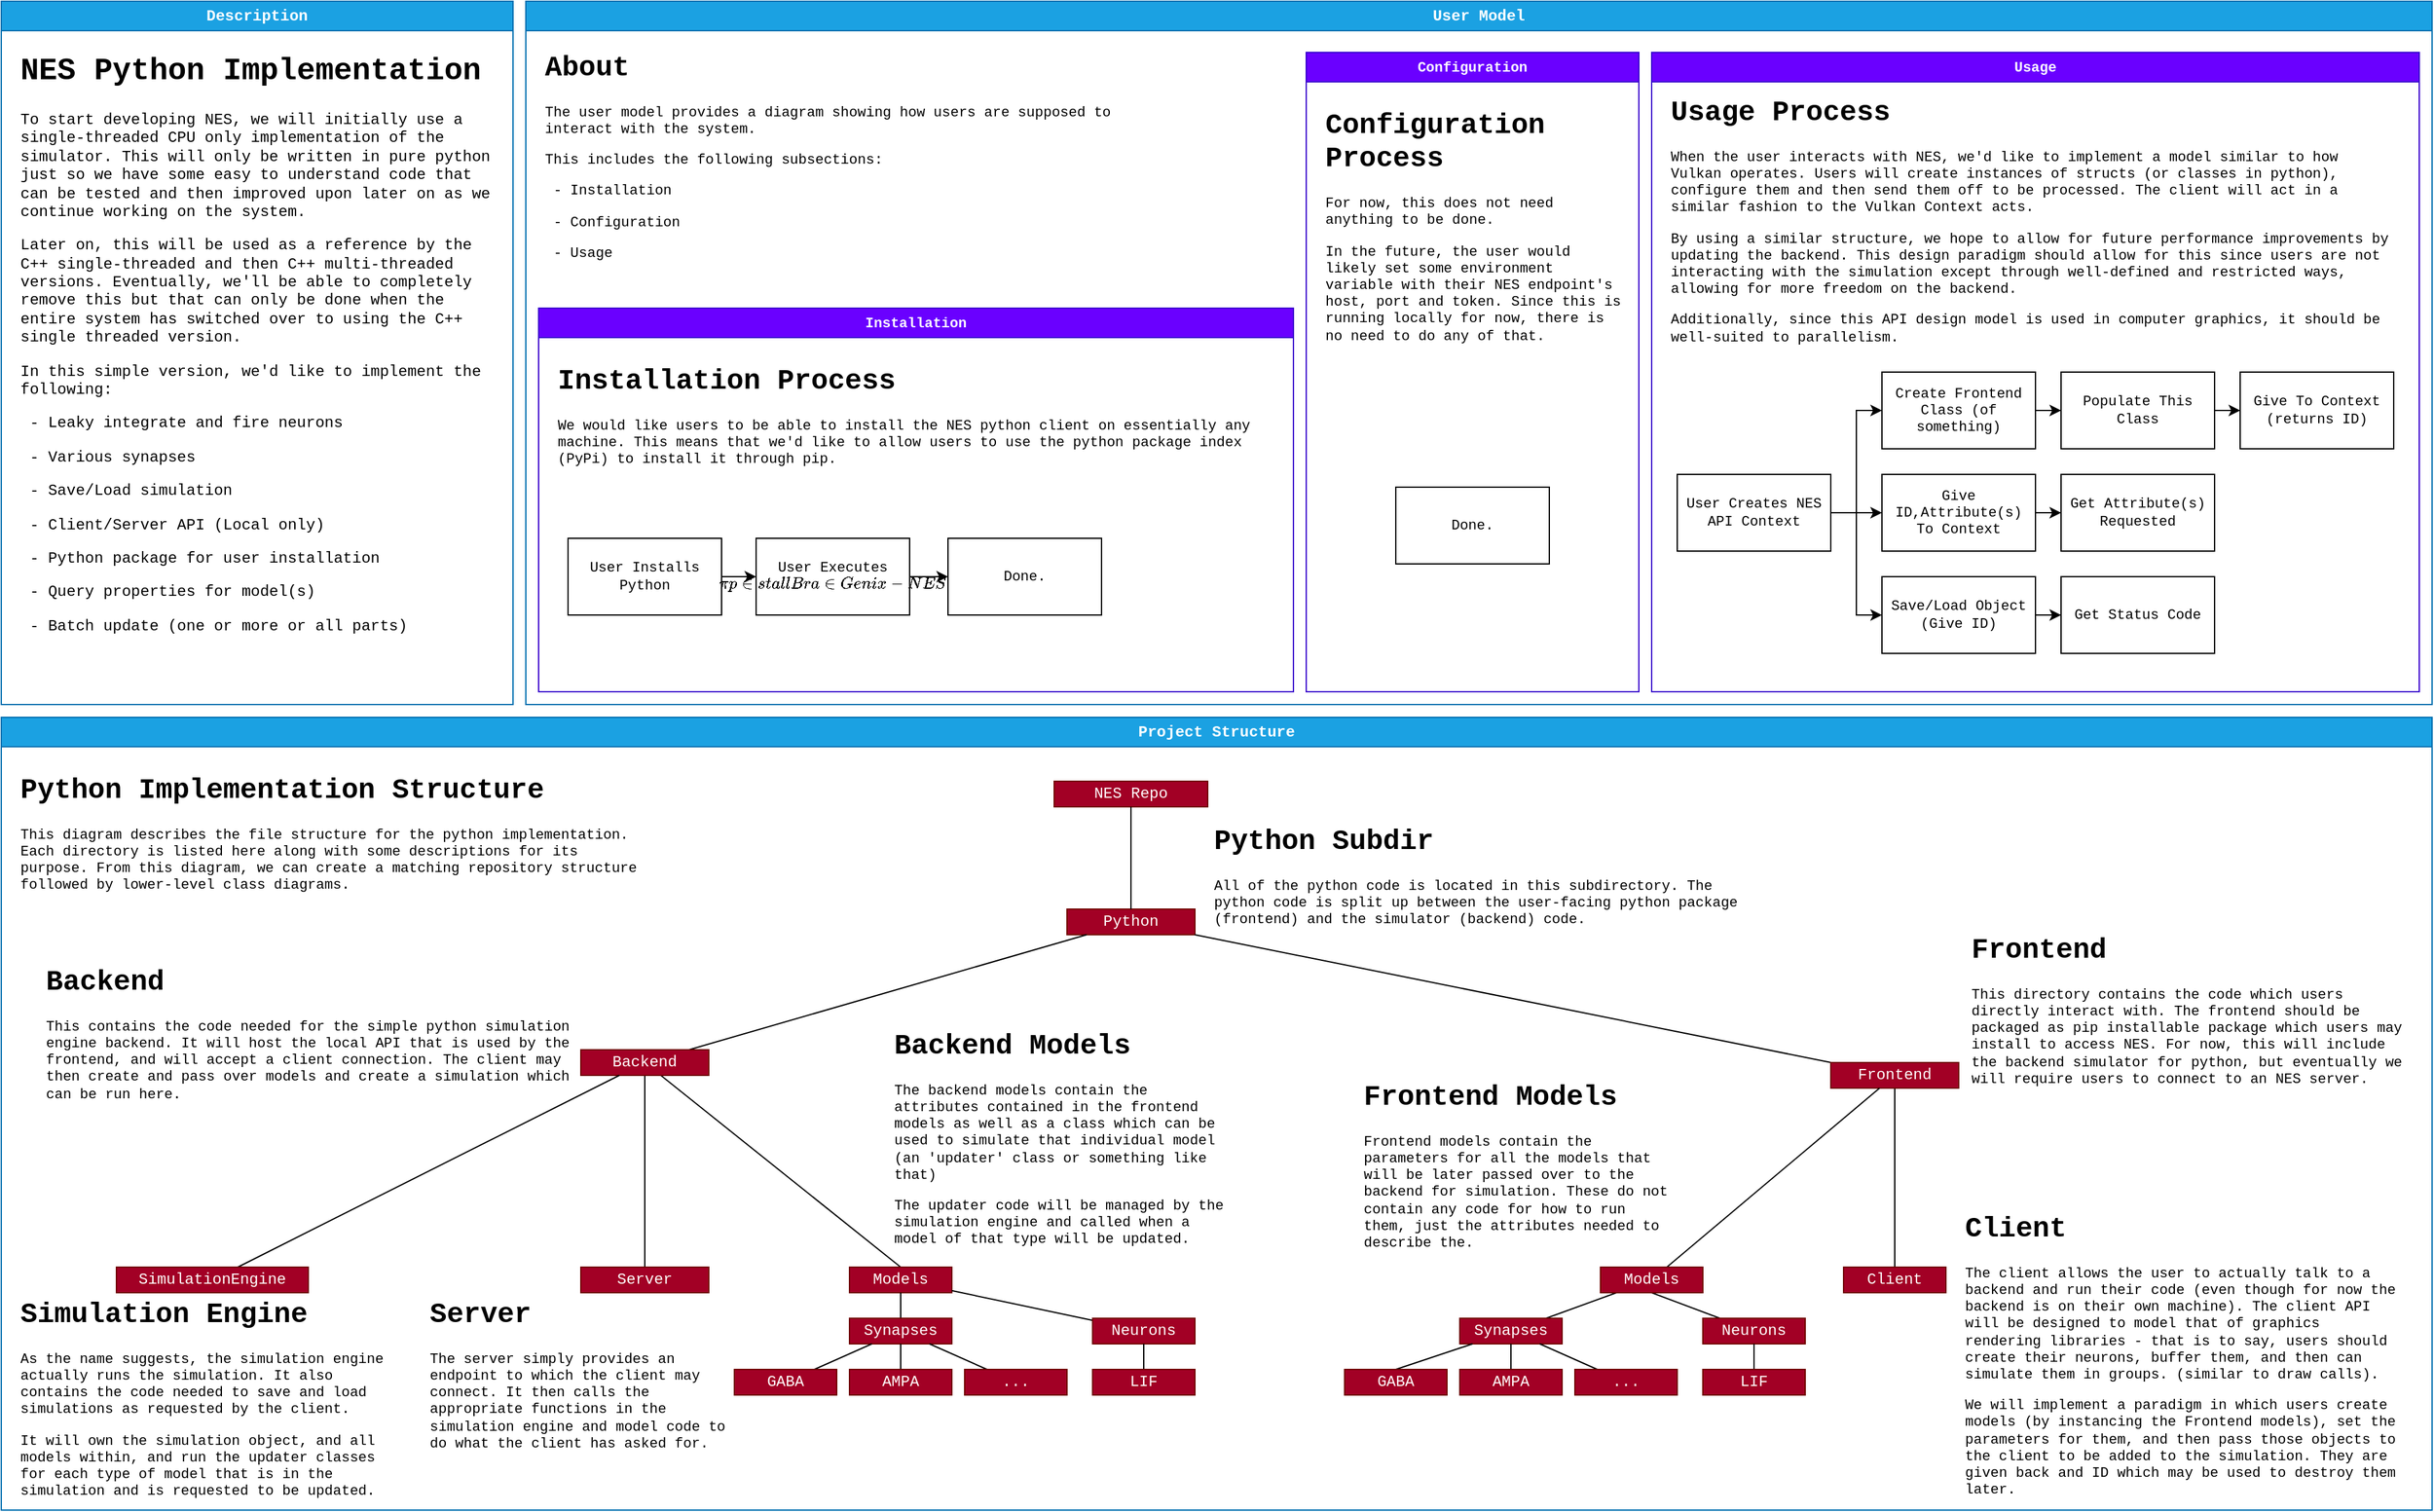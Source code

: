 <mxfile version="21.2.1" type="device" pages="5">
  <diagram id="0o3kSKDr4PriA3uzI7bE" name="Python Implementation">
    <mxGraphModel dx="735" dy="514" grid="1" gridSize="10" guides="1" tooltips="1" connect="1" arrows="1" fold="1" page="1" pageScale="1" pageWidth="1920" pageHeight="1200" math="0" shadow="0">
      <root>
        <mxCell id="0" />
        <mxCell id="1" parent="0" />
        <mxCell id="7VZggHnhRIL4FaEqvfFq-4" value="Description" style="swimlane;whiteSpace=wrap;html=1;rounded=0;strokeColor=#006EAF;fontFamily=Courier New;fontSize=12;fontColor=#ffffff;startSize=23;fillColor=#1ba1e2;" vertex="1" parent="1">
          <mxGeometry x="10" y="10" width="400" height="550" as="geometry" />
        </mxCell>
        <mxCell id="7VZggHnhRIL4FaEqvfFq-5" value="&lt;h1&gt;NES Python Implementation&lt;/h1&gt;&lt;p&gt;To start developing NES, we will initially use a single-threaded CPU only implementation of the simulator. This will only be written in pure python just so we have some easy to understand code that can be tested and then improved upon later on as we continue working on the system.&lt;/p&gt;&lt;p&gt;Later on, this will be used as a reference by the C++ single-threaded and then C++ multi-threaded versions. Eventually, we&#39;ll be able to completely remove this but that can only be done when the entire system has switched over to using the C++ single threaded version.&lt;/p&gt;&lt;p&gt;In this simple version, we&#39;d like to implement the following:&lt;/p&gt;&lt;p&gt;&amp;nbsp;- Leaky integrate and fire neurons&lt;/p&gt;&lt;p&gt;&amp;nbsp;- Various synapses&lt;/p&gt;&lt;p&gt;&amp;nbsp;- Save/Load simulation&lt;/p&gt;&lt;p&gt;&amp;nbsp;- Client/Server API (Local only)&lt;/p&gt;&lt;p&gt;&amp;nbsp;- Python package for user installation&lt;/p&gt;&lt;p&gt;&amp;nbsp;- Query properties for model(s)&lt;/p&gt;&lt;p&gt;&amp;nbsp;- Batch update (one or more or all parts)&lt;/p&gt;" style="text;html=1;strokeColor=none;fillColor=none;spacing=5;spacingTop=-20;whiteSpace=wrap;overflow=hidden;rounded=0;fontFamily=Courier New;" vertex="1" parent="7VZggHnhRIL4FaEqvfFq-4">
          <mxGeometry x="10" y="35" width="380" height="505" as="geometry" />
        </mxCell>
        <mxCell id="7VZggHnhRIL4FaEqvfFq-6" value="Project Structure" style="swimlane;whiteSpace=wrap;html=1;rounded=0;strokeColor=#006EAF;fontFamily=Courier New;fontSize=12;fontColor=#ffffff;startSize=23;fillColor=#1ba1e2;" vertex="1" parent="1">
          <mxGeometry x="10" y="570" width="1900" height="620" as="geometry" />
        </mxCell>
        <UserObject label="NES Repo" treeRoot="1" id="7VZggHnhRIL4FaEqvfFq-13">
          <mxCell style="whiteSpace=wrap;html=1;align=center;treeFolding=1;treeMoving=1;newEdgeStyle={&quot;edgeStyle&quot;:&quot;elbowEdgeStyle&quot;,&quot;startArrow&quot;:&quot;none&quot;,&quot;endArrow&quot;:&quot;none&quot;};fillColor=#a20025;fontColor=#ffffff;strokeColor=#6F0000;fontFamily=Courier New;" vertex="1" parent="7VZggHnhRIL4FaEqvfFq-6">
            <mxGeometry x="823" y="50" width="120" height="20" as="geometry" />
          </mxCell>
        </UserObject>
        <mxCell id="7VZggHnhRIL4FaEqvfFq-14" value="Python" style="whiteSpace=wrap;html=1;align=center;verticalAlign=middle;treeFolding=1;treeMoving=1;newEdgeStyle={&quot;edgeStyle&quot;:&quot;elbowEdgeStyle&quot;,&quot;startArrow&quot;:&quot;none&quot;,&quot;endArrow&quot;:&quot;none&quot;};fillColor=#a20025;fontColor=#ffffff;strokeColor=#6F0000;fontFamily=Courier New;" vertex="1" parent="7VZggHnhRIL4FaEqvfFq-6">
          <mxGeometry x="833" y="150" width="100" height="20" as="geometry" />
        </mxCell>
        <mxCell id="7VZggHnhRIL4FaEqvfFq-15" value="" style="elbow=vertical;sourcePerimeterSpacing=0;targetPerimeterSpacing=0;startArrow=none;endArrow=none;rounded=0;exitX=0.5;exitY=1;exitDx=0;exitDy=0;fontFamily=Courier New;" edge="1" target="7VZggHnhRIL4FaEqvfFq-14" parent="7VZggHnhRIL4FaEqvfFq-6" source="7VZggHnhRIL4FaEqvfFq-13">
          <mxGeometry relative="1" as="geometry">
            <mxPoint x="878" y="110" as="sourcePoint" />
          </mxGeometry>
        </mxCell>
        <mxCell id="7VZggHnhRIL4FaEqvfFq-17" value="" style="rounded=0;orthogonalLoop=1;jettySize=auto;html=1;elbow=horizontal;startArrow=none;endArrow=none;fontFamily=Courier New;" edge="1" parent="7VZggHnhRIL4FaEqvfFq-6" source="7VZggHnhRIL4FaEqvfFq-16" target="7VZggHnhRIL4FaEqvfFq-14">
          <mxGeometry relative="1" as="geometry" />
        </mxCell>
        <mxCell id="7VZggHnhRIL4FaEqvfFq-23" style="rounded=0;orthogonalLoop=1;jettySize=auto;html=1;startArrow=none;endArrow=none;fontFamily=Courier New;" edge="1" parent="7VZggHnhRIL4FaEqvfFq-6" source="7VZggHnhRIL4FaEqvfFq-16" target="7VZggHnhRIL4FaEqvfFq-22">
          <mxGeometry relative="1" as="geometry" />
        </mxCell>
        <mxCell id="7VZggHnhRIL4FaEqvfFq-16" value="Frontend" style="whiteSpace=wrap;html=1;align=center;verticalAlign=middle;treeFolding=1;treeMoving=1;newEdgeStyle={&quot;edgeStyle&quot;:&quot;elbowEdgeStyle&quot;,&quot;startArrow&quot;:&quot;none&quot;,&quot;endArrow&quot;:&quot;none&quot;};fillColor=#a20025;fontColor=#ffffff;strokeColor=#6F0000;fontFamily=Courier New;" vertex="1" parent="7VZggHnhRIL4FaEqvfFq-6">
          <mxGeometry x="1430" y="270" width="100" height="20" as="geometry" />
        </mxCell>
        <mxCell id="7VZggHnhRIL4FaEqvfFq-19" style="rounded=0;orthogonalLoop=1;jettySize=auto;html=1;startArrow=none;endArrow=none;fontFamily=Courier New;" edge="1" parent="7VZggHnhRIL4FaEqvfFq-6" source="7VZggHnhRIL4FaEqvfFq-18" target="7VZggHnhRIL4FaEqvfFq-14">
          <mxGeometry relative="1" as="geometry" />
        </mxCell>
        <mxCell id="7VZggHnhRIL4FaEqvfFq-64" style="shape=connector;rounded=0;orthogonalLoop=1;jettySize=auto;html=1;startArrow=none;endArrow=none;entryX=0.5;entryY=0;entryDx=0;entryDy=0;labelBackgroundColor=default;strokeColor=default;fontFamily=Courier New;fontSize=11;fontColor=default;" edge="1" parent="7VZggHnhRIL4FaEqvfFq-6" source="7VZggHnhRIL4FaEqvfFq-18" target="7VZggHnhRIL4FaEqvfFq-39">
          <mxGeometry relative="1" as="geometry" />
        </mxCell>
        <mxCell id="7VZggHnhRIL4FaEqvfFq-66" style="shape=connector;rounded=0;orthogonalLoop=1;jettySize=auto;html=1;startArrow=none;endArrow=none;entryX=0.5;entryY=0;entryDx=0;entryDy=0;labelBackgroundColor=default;strokeColor=default;fontFamily=Courier New;fontSize=11;fontColor=default;" edge="1" parent="7VZggHnhRIL4FaEqvfFq-6" source="7VZggHnhRIL4FaEqvfFq-18" target="7VZggHnhRIL4FaEqvfFq-65">
          <mxGeometry relative="1" as="geometry" />
        </mxCell>
        <mxCell id="7VZggHnhRIL4FaEqvfFq-18" value="Backend" style="whiteSpace=wrap;html=1;align=center;verticalAlign=middle;treeFolding=1;treeMoving=1;newEdgeStyle={&quot;edgeStyle&quot;:&quot;elbowEdgeStyle&quot;,&quot;startArrow&quot;:&quot;none&quot;,&quot;endArrow&quot;:&quot;none&quot;};fillColor=#a20025;fontColor=#ffffff;strokeColor=#6F0000;fontFamily=Courier New;" vertex="1" parent="7VZggHnhRIL4FaEqvfFq-6">
          <mxGeometry x="453" y="260" width="100" height="20" as="geometry" />
        </mxCell>
        <mxCell id="7VZggHnhRIL4FaEqvfFq-21" style="rounded=0;orthogonalLoop=1;jettySize=auto;html=1;startArrow=none;endArrow=none;fontFamily=Courier New;" edge="1" parent="7VZggHnhRIL4FaEqvfFq-6" source="7VZggHnhRIL4FaEqvfFq-20" target="7VZggHnhRIL4FaEqvfFq-18">
          <mxGeometry relative="1" as="geometry" />
        </mxCell>
        <mxCell id="7VZggHnhRIL4FaEqvfFq-20" value="SimulationEngine" style="whiteSpace=wrap;html=1;align=center;verticalAlign=middle;treeFolding=1;treeMoving=1;newEdgeStyle={&quot;edgeStyle&quot;:&quot;elbowEdgeStyle&quot;,&quot;startArrow&quot;:&quot;none&quot;,&quot;endArrow&quot;:&quot;none&quot;};fillColor=#a20025;fontColor=#ffffff;strokeColor=#6F0000;fontFamily=Courier New;" vertex="1" parent="7VZggHnhRIL4FaEqvfFq-6">
          <mxGeometry x="90" y="430" width="150" height="20" as="geometry" />
        </mxCell>
        <mxCell id="7VZggHnhRIL4FaEqvfFq-22" value="Client" style="whiteSpace=wrap;html=1;align=center;verticalAlign=middle;treeFolding=1;treeMoving=1;newEdgeStyle={&quot;edgeStyle&quot;:&quot;elbowEdgeStyle&quot;,&quot;startArrow&quot;:&quot;none&quot;,&quot;endArrow&quot;:&quot;none&quot;};fillColor=#a20025;fontColor=#ffffff;strokeColor=#6F0000;fontFamily=Courier New;" vertex="1" parent="7VZggHnhRIL4FaEqvfFq-6">
          <mxGeometry x="1440" y="430" width="80" height="20" as="geometry" />
        </mxCell>
        <mxCell id="7VZggHnhRIL4FaEqvfFq-56" style="shape=connector;rounded=0;orthogonalLoop=1;jettySize=auto;html=1;startArrow=none;endArrow=none;entryX=0.5;entryY=1;entryDx=0;entryDy=0;labelBackgroundColor=default;strokeColor=default;fontFamily=Courier New;fontSize=11;fontColor=default;" edge="1" parent="7VZggHnhRIL4FaEqvfFq-6" source="7VZggHnhRIL4FaEqvfFq-24" target="7VZggHnhRIL4FaEqvfFq-55">
          <mxGeometry relative="1" as="geometry" />
        </mxCell>
        <mxCell id="7VZggHnhRIL4FaEqvfFq-24" value="Neurons" style="whiteSpace=wrap;html=1;align=center;verticalAlign=middle;treeFolding=1;treeMoving=1;newEdgeStyle={&quot;edgeStyle&quot;:&quot;elbowEdgeStyle&quot;,&quot;startArrow&quot;:&quot;none&quot;,&quot;endArrow&quot;:&quot;none&quot;};fillColor=#a20025;fontColor=#ffffff;strokeColor=#6F0000;fontFamily=Courier New;" vertex="1" parent="7VZggHnhRIL4FaEqvfFq-6">
          <mxGeometry x="1330" y="470" width="80" height="20" as="geometry" />
        </mxCell>
        <mxCell id="7VZggHnhRIL4FaEqvfFq-57" style="shape=connector;rounded=0;orthogonalLoop=1;jettySize=auto;html=1;startArrow=none;endArrow=none;labelBackgroundColor=default;strokeColor=default;fontFamily=Courier New;fontSize=11;fontColor=default;" edge="1" parent="7VZggHnhRIL4FaEqvfFq-6" source="7VZggHnhRIL4FaEqvfFq-26" target="7VZggHnhRIL4FaEqvfFq-55">
          <mxGeometry relative="1" as="geometry" />
        </mxCell>
        <mxCell id="7VZggHnhRIL4FaEqvfFq-26" value="Synapses" style="whiteSpace=wrap;html=1;align=center;verticalAlign=middle;treeFolding=1;treeMoving=1;newEdgeStyle={&quot;edgeStyle&quot;:&quot;elbowEdgeStyle&quot;,&quot;startArrow&quot;:&quot;none&quot;,&quot;endArrow&quot;:&quot;none&quot;};fillColor=#a20025;fontColor=#ffffff;strokeColor=#6F0000;fontFamily=Courier New;" vertex="1" parent="7VZggHnhRIL4FaEqvfFq-6">
          <mxGeometry x="1140" y="470" width="80" height="20" as="geometry" />
        </mxCell>
        <mxCell id="7VZggHnhRIL4FaEqvfFq-30" style="rounded=0;orthogonalLoop=1;jettySize=auto;html=1;startArrow=none;endArrow=none;fontFamily=Courier New;" edge="1" parent="7VZggHnhRIL4FaEqvfFq-6" source="7VZggHnhRIL4FaEqvfFq-29" target="7VZggHnhRIL4FaEqvfFq-24">
          <mxGeometry relative="1" as="geometry" />
        </mxCell>
        <mxCell id="7VZggHnhRIL4FaEqvfFq-29" value="LIF" style="whiteSpace=wrap;html=1;align=center;verticalAlign=middle;treeFolding=1;treeMoving=1;newEdgeStyle={&quot;edgeStyle&quot;:&quot;elbowEdgeStyle&quot;,&quot;startArrow&quot;:&quot;none&quot;,&quot;endArrow&quot;:&quot;none&quot;};fillColor=#a20025;fontColor=#ffffff;strokeColor=#6F0000;fontFamily=Courier New;" vertex="1" parent="7VZggHnhRIL4FaEqvfFq-6">
          <mxGeometry x="1330" y="510" width="80" height="20" as="geometry" />
        </mxCell>
        <mxCell id="7VZggHnhRIL4FaEqvfFq-36" style="shape=connector;rounded=0;orthogonalLoop=1;jettySize=auto;html=1;startArrow=none;endArrow=none;labelBackgroundColor=default;strokeColor=default;fontFamily=Courier New;fontSize=11;fontColor=default;exitX=0.5;exitY=0;exitDx=0;exitDy=0;" edge="1" parent="7VZggHnhRIL4FaEqvfFq-6" source="7VZggHnhRIL4FaEqvfFq-31" target="7VZggHnhRIL4FaEqvfFq-26">
          <mxGeometry relative="1" as="geometry">
            <mxPoint x="1110" y="525" as="sourcePoint" />
          </mxGeometry>
        </mxCell>
        <mxCell id="7VZggHnhRIL4FaEqvfFq-31" value="GABA" style="whiteSpace=wrap;html=1;align=center;verticalAlign=middle;treeFolding=1;treeMoving=1;newEdgeStyle={&quot;edgeStyle&quot;:&quot;elbowEdgeStyle&quot;,&quot;startArrow&quot;:&quot;none&quot;,&quot;endArrow&quot;:&quot;none&quot;};fillColor=#a20025;fontColor=#ffffff;strokeColor=#6F0000;fontFamily=Courier New;" vertex="1" parent="7VZggHnhRIL4FaEqvfFq-6">
          <mxGeometry x="1050" y="510" width="80" height="20" as="geometry" />
        </mxCell>
        <mxCell id="7VZggHnhRIL4FaEqvfFq-35" style="shape=connector;rounded=0;orthogonalLoop=1;jettySize=auto;html=1;startArrow=none;endArrow=none;labelBackgroundColor=default;strokeColor=default;fontFamily=Courier New;fontSize=11;fontColor=default;" edge="1" parent="7VZggHnhRIL4FaEqvfFq-6" source="7VZggHnhRIL4FaEqvfFq-32" target="7VZggHnhRIL4FaEqvfFq-26">
          <mxGeometry relative="1" as="geometry" />
        </mxCell>
        <mxCell id="7VZggHnhRIL4FaEqvfFq-32" value="AMPA" style="whiteSpace=wrap;html=1;align=center;verticalAlign=middle;treeFolding=1;treeMoving=1;newEdgeStyle={&quot;edgeStyle&quot;:&quot;elbowEdgeStyle&quot;,&quot;startArrow&quot;:&quot;none&quot;,&quot;endArrow&quot;:&quot;none&quot;};fillColor=#a20025;fontColor=#ffffff;strokeColor=#6F0000;fontFamily=Courier New;" vertex="1" parent="7VZggHnhRIL4FaEqvfFq-6">
          <mxGeometry x="1140" y="510" width="80" height="20" as="geometry" />
        </mxCell>
        <mxCell id="7VZggHnhRIL4FaEqvfFq-34" style="shape=connector;rounded=0;orthogonalLoop=1;jettySize=auto;html=1;startArrow=none;endArrow=none;labelBackgroundColor=default;strokeColor=default;fontFamily=Courier New;fontSize=11;fontColor=default;" edge="1" parent="7VZggHnhRIL4FaEqvfFq-6" source="7VZggHnhRIL4FaEqvfFq-33" target="7VZggHnhRIL4FaEqvfFq-26">
          <mxGeometry relative="1" as="geometry" />
        </mxCell>
        <mxCell id="7VZggHnhRIL4FaEqvfFq-33" value="..." style="whiteSpace=wrap;html=1;align=center;verticalAlign=middle;treeFolding=1;treeMoving=1;newEdgeStyle={&quot;edgeStyle&quot;:&quot;elbowEdgeStyle&quot;,&quot;startArrow&quot;:&quot;none&quot;,&quot;endArrow&quot;:&quot;none&quot;};fillColor=#a20025;fontColor=#ffffff;strokeColor=#6F0000;fontFamily=Courier New;" vertex="1" parent="7VZggHnhRIL4FaEqvfFq-6">
          <mxGeometry x="1230" y="510" width="80" height="20" as="geometry" />
        </mxCell>
        <mxCell id="7VZggHnhRIL4FaEqvfFq-39" value="Models" style="whiteSpace=wrap;html=1;align=center;verticalAlign=middle;treeFolding=1;treeMoving=1;newEdgeStyle={&quot;edgeStyle&quot;:&quot;elbowEdgeStyle&quot;,&quot;startArrow&quot;:&quot;none&quot;,&quot;endArrow&quot;:&quot;none&quot;};fillColor=#a20025;fontColor=#ffffff;strokeColor=#6F0000;fontFamily=Courier New;" vertex="1" parent="7VZggHnhRIL4FaEqvfFq-6">
          <mxGeometry x="663" y="430" width="80" height="20" as="geometry" />
        </mxCell>
        <mxCell id="7VZggHnhRIL4FaEqvfFq-50" style="shape=connector;rounded=0;orthogonalLoop=1;jettySize=auto;html=1;startArrow=none;endArrow=none;labelBackgroundColor=default;strokeColor=default;fontFamily=Courier New;fontSize=11;fontColor=default;" edge="1" parent="7VZggHnhRIL4FaEqvfFq-6" source="7VZggHnhRIL4FaEqvfFq-40" target="7VZggHnhRIL4FaEqvfFq-39">
          <mxGeometry relative="1" as="geometry" />
        </mxCell>
        <mxCell id="7VZggHnhRIL4FaEqvfFq-40" value="Synapses" style="whiteSpace=wrap;html=1;align=center;verticalAlign=middle;treeFolding=1;treeMoving=1;newEdgeStyle={&quot;edgeStyle&quot;:&quot;elbowEdgeStyle&quot;,&quot;startArrow&quot;:&quot;none&quot;,&quot;endArrow&quot;:&quot;none&quot;};fillColor=#a20025;fontColor=#ffffff;strokeColor=#6F0000;fontFamily=Courier New;" vertex="1" parent="7VZggHnhRIL4FaEqvfFq-6">
          <mxGeometry x="663" y="470" width="80" height="20" as="geometry" />
        </mxCell>
        <mxCell id="7VZggHnhRIL4FaEqvfFq-51" style="shape=connector;rounded=0;orthogonalLoop=1;jettySize=auto;html=1;startArrow=none;endArrow=none;labelBackgroundColor=default;strokeColor=default;fontFamily=Courier New;fontSize=11;fontColor=default;" edge="1" parent="7VZggHnhRIL4FaEqvfFq-6" source="7VZggHnhRIL4FaEqvfFq-41" target="7VZggHnhRIL4FaEqvfFq-39">
          <mxGeometry relative="1" as="geometry" />
        </mxCell>
        <mxCell id="7VZggHnhRIL4FaEqvfFq-41" value="Neurons" style="whiteSpace=wrap;html=1;align=center;verticalAlign=middle;treeFolding=1;treeMoving=1;newEdgeStyle={&quot;edgeStyle&quot;:&quot;elbowEdgeStyle&quot;,&quot;startArrow&quot;:&quot;none&quot;,&quot;endArrow&quot;:&quot;none&quot;};fillColor=#a20025;fontColor=#ffffff;strokeColor=#6F0000;fontFamily=Courier New;" vertex="1" parent="7VZggHnhRIL4FaEqvfFq-6">
          <mxGeometry x="853" y="470" width="80" height="20" as="geometry" />
        </mxCell>
        <mxCell id="7VZggHnhRIL4FaEqvfFq-45" style="shape=connector;rounded=0;orthogonalLoop=1;jettySize=auto;html=1;startArrow=none;endArrow=none;labelBackgroundColor=default;strokeColor=default;fontFamily=Courier New;fontSize=11;fontColor=default;" edge="1" parent="7VZggHnhRIL4FaEqvfFq-6" source="7VZggHnhRIL4FaEqvfFq-42" target="7VZggHnhRIL4FaEqvfFq-40">
          <mxGeometry relative="1" as="geometry" />
        </mxCell>
        <mxCell id="7VZggHnhRIL4FaEqvfFq-42" value="GABA" style="whiteSpace=wrap;html=1;align=center;verticalAlign=middle;treeFolding=1;treeMoving=1;newEdgeStyle={&quot;edgeStyle&quot;:&quot;elbowEdgeStyle&quot;,&quot;startArrow&quot;:&quot;none&quot;,&quot;endArrow&quot;:&quot;none&quot;};fillColor=#a20025;fontColor=#ffffff;strokeColor=#6F0000;fontFamily=Courier New;" vertex="1" parent="7VZggHnhRIL4FaEqvfFq-6">
          <mxGeometry x="573" y="510" width="80" height="20" as="geometry" />
        </mxCell>
        <mxCell id="7VZggHnhRIL4FaEqvfFq-46" style="shape=connector;rounded=0;orthogonalLoop=1;jettySize=auto;html=1;startArrow=none;endArrow=none;labelBackgroundColor=default;strokeColor=default;fontFamily=Courier New;fontSize=11;fontColor=default;" edge="1" parent="7VZggHnhRIL4FaEqvfFq-6" source="7VZggHnhRIL4FaEqvfFq-43" target="7VZggHnhRIL4FaEqvfFq-40">
          <mxGeometry relative="1" as="geometry" />
        </mxCell>
        <mxCell id="7VZggHnhRIL4FaEqvfFq-43" value="AMPA" style="whiteSpace=wrap;html=1;align=center;verticalAlign=middle;treeFolding=1;treeMoving=1;newEdgeStyle={&quot;edgeStyle&quot;:&quot;elbowEdgeStyle&quot;,&quot;startArrow&quot;:&quot;none&quot;,&quot;endArrow&quot;:&quot;none&quot;};fillColor=#a20025;fontColor=#ffffff;strokeColor=#6F0000;fontFamily=Courier New;" vertex="1" parent="7VZggHnhRIL4FaEqvfFq-6">
          <mxGeometry x="663" y="510" width="80" height="20" as="geometry" />
        </mxCell>
        <mxCell id="7VZggHnhRIL4FaEqvfFq-47" style="shape=connector;rounded=0;orthogonalLoop=1;jettySize=auto;html=1;startArrow=none;endArrow=none;labelBackgroundColor=default;strokeColor=default;fontFamily=Courier New;fontSize=11;fontColor=default;" edge="1" parent="7VZggHnhRIL4FaEqvfFq-6" source="7VZggHnhRIL4FaEqvfFq-44" target="7VZggHnhRIL4FaEqvfFq-40">
          <mxGeometry relative="1" as="geometry" />
        </mxCell>
        <mxCell id="7VZggHnhRIL4FaEqvfFq-44" value="..." style="whiteSpace=wrap;html=1;align=center;verticalAlign=middle;treeFolding=1;treeMoving=1;newEdgeStyle={&quot;edgeStyle&quot;:&quot;elbowEdgeStyle&quot;,&quot;startArrow&quot;:&quot;none&quot;,&quot;endArrow&quot;:&quot;none&quot;};fillColor=#a20025;fontColor=#ffffff;strokeColor=#6F0000;fontFamily=Courier New;" vertex="1" parent="7VZggHnhRIL4FaEqvfFq-6">
          <mxGeometry x="753" y="510" width="80" height="20" as="geometry" />
        </mxCell>
        <mxCell id="7VZggHnhRIL4FaEqvfFq-49" style="shape=connector;rounded=0;orthogonalLoop=1;jettySize=auto;html=1;startArrow=none;endArrow=none;entryX=0.5;entryY=1;entryDx=0;entryDy=0;labelBackgroundColor=default;strokeColor=default;fontFamily=Courier New;fontSize=11;fontColor=default;" edge="1" parent="7VZggHnhRIL4FaEqvfFq-6" source="7VZggHnhRIL4FaEqvfFq-48" target="7VZggHnhRIL4FaEqvfFq-41">
          <mxGeometry relative="1" as="geometry" />
        </mxCell>
        <mxCell id="7VZggHnhRIL4FaEqvfFq-48" value="LIF" style="whiteSpace=wrap;html=1;align=center;verticalAlign=middle;treeFolding=1;treeMoving=1;newEdgeStyle={&quot;edgeStyle&quot;:&quot;elbowEdgeStyle&quot;,&quot;startArrow&quot;:&quot;none&quot;,&quot;endArrow&quot;:&quot;none&quot;};fillColor=#a20025;fontColor=#ffffff;strokeColor=#6F0000;fontFamily=Courier New;" vertex="1" parent="7VZggHnhRIL4FaEqvfFq-6">
          <mxGeometry x="853" y="510" width="80" height="20" as="geometry" />
        </mxCell>
        <mxCell id="7VZggHnhRIL4FaEqvfFq-52" value="&lt;h1&gt;Python Implementation Structure&lt;/h1&gt;&lt;p&gt;This diagram describes the file structure for the python implementation. Each directory is listed here along with some descriptions for its purpose. From this diagram, we can create a matching repository structure followed by lower-level class diagrams.&lt;/p&gt;" style="text;html=1;strokeColor=none;fillColor=none;spacing=5;spacingTop=-20;whiteSpace=wrap;overflow=hidden;rounded=0;fontSize=11;fontFamily=Courier New;fontColor=default;" vertex="1" parent="7VZggHnhRIL4FaEqvfFq-6">
          <mxGeometry x="10" y="40" width="490" height="110" as="geometry" />
        </mxCell>
        <mxCell id="7VZggHnhRIL4FaEqvfFq-53" value="&lt;h1&gt;Python Subdir&lt;/h1&gt;&lt;div&gt;All of the python code is located in this subdirectory. The python code is split up between the user-facing python package (frontend) and the simulator (backend) code.&lt;/div&gt;" style="text;html=1;strokeColor=none;fillColor=none;spacing=5;spacingTop=-20;whiteSpace=wrap;overflow=hidden;rounded=0;fontSize=11;fontFamily=Courier New;fontColor=default;" vertex="1" parent="7VZggHnhRIL4FaEqvfFq-6">
          <mxGeometry x="943" y="80" width="437" height="90" as="geometry" />
        </mxCell>
        <mxCell id="7VZggHnhRIL4FaEqvfFq-54" value="&lt;h1&gt;Frontend&lt;/h1&gt;&lt;div&gt;This directory contains the code which users directly interact with. The frontend should be packaged as pip installable package which users may install to access NES. For now, this will include the backend simulator for python, but eventually we will require users to connect to an NES server.&lt;/div&gt;" style="text;html=1;strokeColor=none;fillColor=none;spacing=5;spacingTop=-20;whiteSpace=wrap;overflow=hidden;rounded=0;fontSize=11;fontFamily=Courier New;fontColor=default;" vertex="1" parent="7VZggHnhRIL4FaEqvfFq-6">
          <mxGeometry x="1535" y="165" width="345" height="140" as="geometry" />
        </mxCell>
        <mxCell id="7VZggHnhRIL4FaEqvfFq-58" style="shape=connector;rounded=0;orthogonalLoop=1;jettySize=auto;html=1;startArrow=none;endArrow=none;labelBackgroundColor=default;strokeColor=default;fontFamily=Courier New;fontSize=11;fontColor=default;" edge="1" parent="7VZggHnhRIL4FaEqvfFq-6" source="7VZggHnhRIL4FaEqvfFq-55" target="7VZggHnhRIL4FaEqvfFq-16">
          <mxGeometry relative="1" as="geometry" />
        </mxCell>
        <mxCell id="7VZggHnhRIL4FaEqvfFq-55" value="Models" style="whiteSpace=wrap;html=1;align=center;verticalAlign=middle;treeFolding=1;treeMoving=1;newEdgeStyle={&quot;edgeStyle&quot;:&quot;elbowEdgeStyle&quot;,&quot;startArrow&quot;:&quot;none&quot;,&quot;endArrow&quot;:&quot;none&quot;};fillColor=#a20025;fontColor=#ffffff;strokeColor=#6F0000;fontFamily=Courier New;" vertex="1" parent="7VZggHnhRIL4FaEqvfFq-6">
          <mxGeometry x="1250" y="430" width="80" height="20" as="geometry" />
        </mxCell>
        <mxCell id="7VZggHnhRIL4FaEqvfFq-59" value="&lt;h1&gt;Frontend Models&lt;/h1&gt;&lt;p&gt;Frontend models contain the parameters for all the models that will be later passed over to the backend for simulation. These do not contain any code for how to run them, just the attributes needed to describe the.&lt;/p&gt;" style="text;html=1;strokeColor=none;fillColor=none;spacing=5;spacingTop=-20;whiteSpace=wrap;overflow=hidden;rounded=0;fontSize=11;fontFamily=Courier New;fontColor=default;" vertex="1" parent="7VZggHnhRIL4FaEqvfFq-6">
          <mxGeometry x="1060" y="280" width="250" height="140" as="geometry" />
        </mxCell>
        <mxCell id="7VZggHnhRIL4FaEqvfFq-60" value="&lt;h1&gt;Client&lt;/h1&gt;&lt;p&gt;The client allows the user to actually talk to a backend and run their code (even though for now the backend is on their own machine). The client API will be designed to model that of graphics rendering libraries - that is to say, users should create their neurons, buffer them, and then can simulate them in groups. (similar to draw calls).&lt;/p&gt;&lt;p&gt;We will implement a paradigm in which users create models (by instancing the Frontend models), set the parameters for them, and then pass those objects to the client to be added to the simulation. They are given back and ID which may be used to destroy them later.&lt;/p&gt;" style="text;html=1;strokeColor=none;fillColor=none;spacing=5;spacingTop=-20;whiteSpace=wrap;overflow=hidden;rounded=0;fontSize=11;fontFamily=Courier New;fontColor=default;" vertex="1" parent="7VZggHnhRIL4FaEqvfFq-6">
          <mxGeometry x="1530" y="382.5" width="350" height="227.5" as="geometry" />
        </mxCell>
        <mxCell id="7VZggHnhRIL4FaEqvfFq-61" value="&lt;h1&gt;Backend Models&lt;/h1&gt;&lt;p&gt;The backend models contain the attributes contained in the frontend models as well as a class which can be used to simulate that individual model (an &#39;updater&#39; class or something like that)&lt;/p&gt;&lt;p&gt;The updater code will be managed by the simulation engine and called when a model of that type will be updated.&lt;/p&gt;" style="text;html=1;strokeColor=none;fillColor=none;spacing=5;spacingTop=-20;whiteSpace=wrap;overflow=hidden;rounded=0;fontSize=11;fontFamily=Courier New;fontColor=default;" vertex="1" parent="7VZggHnhRIL4FaEqvfFq-6">
          <mxGeometry x="693" y="240" width="277" height="180" as="geometry" />
        </mxCell>
        <mxCell id="7VZggHnhRIL4FaEqvfFq-63" value="&lt;h1&gt;Backend&lt;/h1&gt;&lt;p&gt;This contains the code needed for the simple python simulation engine backend. It will host the local API that is used by the frontend, and will accept a client connection. The client may then create and pass over models and create a simulation which can be run here.&lt;/p&gt;" style="text;html=1;strokeColor=none;fillColor=none;spacing=5;spacingTop=-20;whiteSpace=wrap;overflow=hidden;rounded=0;fontSize=11;fontFamily=Courier New;fontColor=default;" vertex="1" parent="7VZggHnhRIL4FaEqvfFq-6">
          <mxGeometry x="30" y="190" width="424.5" height="115" as="geometry" />
        </mxCell>
        <mxCell id="7VZggHnhRIL4FaEqvfFq-65" value="Server" style="whiteSpace=wrap;html=1;align=center;verticalAlign=middle;treeFolding=1;treeMoving=1;newEdgeStyle={&quot;edgeStyle&quot;:&quot;elbowEdgeStyle&quot;,&quot;startArrow&quot;:&quot;none&quot;,&quot;endArrow&quot;:&quot;none&quot;};fillColor=#a20025;fontColor=#ffffff;strokeColor=#6F0000;fontFamily=Courier New;" vertex="1" parent="7VZggHnhRIL4FaEqvfFq-6">
          <mxGeometry x="453" y="430" width="100" height="20" as="geometry" />
        </mxCell>
        <mxCell id="7VZggHnhRIL4FaEqvfFq-67" value="&lt;h1&gt;Server&lt;/h1&gt;&lt;p&gt;The server simply provides an endpoint to which the client may connect. It then calls the appropriate functions in the simulation engine and model code to do what the client has asked for.&lt;/p&gt;" style="text;html=1;strokeColor=none;fillColor=none;spacing=5;spacingTop=-20;whiteSpace=wrap;overflow=hidden;rounded=0;fontSize=11;fontFamily=Courier New;fontColor=default;" vertex="1" parent="7VZggHnhRIL4FaEqvfFq-6">
          <mxGeometry x="330" y="450" width="240" height="140" as="geometry" />
        </mxCell>
        <mxCell id="7VZggHnhRIL4FaEqvfFq-68" value="&lt;h1&gt;Simulation Engine&lt;/h1&gt;&lt;p&gt;As the name suggests, the simulation engine actually runs the simulation. It also contains the code needed to save and load simulations as requested by the client.&lt;/p&gt;&lt;p&gt;It will own the simulation object, and all models within, and run the updater classes for each type of model that is in the simulation and is requested to be updated.&lt;/p&gt;" style="text;html=1;strokeColor=none;fillColor=none;spacing=5;spacingTop=-20;whiteSpace=wrap;overflow=hidden;rounded=0;fontSize=11;fontFamily=Courier New;fontColor=default;" vertex="1" parent="7VZggHnhRIL4FaEqvfFq-6">
          <mxGeometry x="10" y="450" width="310" height="170" as="geometry" />
        </mxCell>
        <mxCell id="7VZggHnhRIL4FaEqvfFq-70" value="User Model" style="swimlane;whiteSpace=wrap;html=1;rounded=0;strokeColor=#006EAF;fontFamily=Courier New;fontSize=12;fontColor=#ffffff;startSize=23;fillColor=#1ba1e2;" vertex="1" parent="1">
          <mxGeometry x="420" y="10" width="1490" height="550" as="geometry" />
        </mxCell>
        <mxCell id="7VZggHnhRIL4FaEqvfFq-72" value="&lt;h1&gt;About&lt;/h1&gt;&lt;p&gt;The user model provides a diagram showing how users are supposed to interact with the system.&lt;/p&gt;&lt;p&gt;This includes the following subsections:&amp;nbsp;&lt;/p&gt;&lt;p&gt;&amp;nbsp;- Installation&lt;/p&gt;&lt;p&gt;&amp;nbsp;- Configuration&lt;/p&gt;&lt;p&gt;&amp;nbsp;- Usage&lt;/p&gt;" style="text;html=1;strokeColor=none;fillColor=none;spacing=5;spacingTop=-20;whiteSpace=wrap;overflow=hidden;rounded=0;fontSize=11;fontFamily=Courier New;fontColor=default;" vertex="1" parent="7VZggHnhRIL4FaEqvfFq-70">
          <mxGeometry x="10" y="35" width="500" height="175" as="geometry" />
        </mxCell>
        <mxCell id="7VZggHnhRIL4FaEqvfFq-73" value="Installation" style="swimlane;whiteSpace=wrap;html=1;rounded=0;fontFamily=Courier New;fontSize=11;fontColor=#ffffff;fillColor=#6a00ff;strokeColor=#3700CC;" vertex="1" parent="7VZggHnhRIL4FaEqvfFq-70">
          <mxGeometry x="10" y="240" width="590" height="300" as="geometry" />
        </mxCell>
        <mxCell id="7VZggHnhRIL4FaEqvfFq-78" value="" style="edgeStyle=orthogonalEdgeStyle;shape=connector;rounded=0;orthogonalLoop=1;jettySize=auto;html=1;labelBackgroundColor=default;strokeColor=default;fontFamily=Courier New;fontSize=11;fontColor=default;startArrow=none;endArrow=classic;endFill=1;" edge="1" parent="7VZggHnhRIL4FaEqvfFq-73" source="7VZggHnhRIL4FaEqvfFq-74" target="7VZggHnhRIL4FaEqvfFq-76">
          <mxGeometry relative="1" as="geometry" />
        </mxCell>
        <mxCell id="7VZggHnhRIL4FaEqvfFq-74" value="User Installs Python" style="rounded=0;whiteSpace=wrap;html=1;fontFamily=Courier New;fontSize=11;fontColor=default;fillColor=none;gradientColor=none;" vertex="1" parent="7VZggHnhRIL4FaEqvfFq-73">
          <mxGeometry x="23" y="180" width="120" height="60" as="geometry" />
        </mxCell>
        <mxCell id="7VZggHnhRIL4FaEqvfFq-75" value="&lt;h1&gt;Installation Process&lt;/h1&gt;&lt;p&gt;We would like users to be able to install the NES python client on essentially any machine. This means that we&#39;d like to allow users to use the python package index (PyPi) to install it through pip.&lt;/p&gt;" style="text;html=1;strokeColor=none;fillColor=none;spacing=5;spacingTop=-20;whiteSpace=wrap;overflow=hidden;rounded=0;fontSize=11;fontFamily=Courier New;fontColor=default;" vertex="1" parent="7VZggHnhRIL4FaEqvfFq-73">
          <mxGeometry x="10" y="40" width="570" height="120" as="geometry" />
        </mxCell>
        <mxCell id="7VZggHnhRIL4FaEqvfFq-79" value="" style="edgeStyle=orthogonalEdgeStyle;shape=connector;rounded=0;orthogonalLoop=1;jettySize=auto;html=1;labelBackgroundColor=default;strokeColor=default;fontFamily=Courier New;fontSize=11;fontColor=default;startArrow=none;endArrow=classic;endFill=1;" edge="1" parent="7VZggHnhRIL4FaEqvfFq-73" source="7VZggHnhRIL4FaEqvfFq-76" target="7VZggHnhRIL4FaEqvfFq-77">
          <mxGeometry relative="1" as="geometry" />
        </mxCell>
        <mxCell id="7VZggHnhRIL4FaEqvfFq-76" value="User Executes `pip install BrainGenix-NES`" style="rounded=0;whiteSpace=wrap;html=1;fontFamily=Courier New;fontSize=11;fontColor=default;fillColor=none;gradientColor=none;" vertex="1" parent="7VZggHnhRIL4FaEqvfFq-73">
          <mxGeometry x="170" y="180" width="120" height="60" as="geometry" />
        </mxCell>
        <mxCell id="7VZggHnhRIL4FaEqvfFq-77" value="Done." style="rounded=0;whiteSpace=wrap;html=1;fontFamily=Courier New;fontSize=11;fontColor=default;fillColor=none;gradientColor=none;" vertex="1" parent="7VZggHnhRIL4FaEqvfFq-73">
          <mxGeometry x="320" y="180" width="120" height="60" as="geometry" />
        </mxCell>
        <mxCell id="7VZggHnhRIL4FaEqvfFq-80" value="Configuration" style="swimlane;whiteSpace=wrap;html=1;rounded=0;fontFamily=Courier New;fontSize=11;fontColor=#ffffff;fillColor=#6a00ff;strokeColor=#3700CC;" vertex="1" parent="7VZggHnhRIL4FaEqvfFq-70">
          <mxGeometry x="610" y="40" width="260" height="500" as="geometry" />
        </mxCell>
        <mxCell id="7VZggHnhRIL4FaEqvfFq-81" value="" style="edgeStyle=orthogonalEdgeStyle;shape=connector;rounded=0;orthogonalLoop=1;jettySize=auto;html=1;labelBackgroundColor=default;strokeColor=default;fontFamily=Courier New;fontSize=11;fontColor=default;startArrow=none;endArrow=classic;endFill=1;" edge="1" parent="7VZggHnhRIL4FaEqvfFq-80" source="7VZggHnhRIL4FaEqvfFq-82">
          <mxGeometry relative="1" as="geometry">
            <mxPoint x="170" y="210.021" as="targetPoint" />
          </mxGeometry>
        </mxCell>
        <mxCell id="7VZggHnhRIL4FaEqvfFq-83" value="&lt;h1&gt;Configuration Process&lt;/h1&gt;&lt;p&gt;For now, this does not need anything to be done.&amp;nbsp;&lt;/p&gt;&lt;p&gt;In the future, the user would likely set some environment variable with their NES endpoint&#39;s host, port and token. Since this is running locally for now, there is no need to do any of that.&lt;/p&gt;" style="text;html=1;strokeColor=none;fillColor=none;spacing=5;spacingTop=-20;whiteSpace=wrap;overflow=hidden;rounded=0;fontSize=11;fontFamily=Courier New;fontColor=default;" vertex="1" parent="7VZggHnhRIL4FaEqvfFq-80">
          <mxGeometry x="10" y="40" width="240" height="200" as="geometry" />
        </mxCell>
        <mxCell id="7VZggHnhRIL4FaEqvfFq-86" value="Done." style="rounded=0;whiteSpace=wrap;html=1;fontFamily=Courier New;fontSize=11;fontColor=default;fillColor=none;gradientColor=none;" vertex="1" parent="7VZggHnhRIL4FaEqvfFq-80">
          <mxGeometry x="70" y="340" width="120" height="60" as="geometry" />
        </mxCell>
        <mxCell id="7VZggHnhRIL4FaEqvfFq-89" value="Usage" style="swimlane;whiteSpace=wrap;html=1;rounded=0;fontFamily=Courier New;fontSize=11;fontColor=#ffffff;fillColor=#6a00ff;strokeColor=#3700CC;" vertex="1" parent="7VZggHnhRIL4FaEqvfFq-70">
          <mxGeometry x="880" y="40" width="600" height="500" as="geometry" />
        </mxCell>
        <mxCell id="7VZggHnhRIL4FaEqvfFq-90" value="" style="edgeStyle=orthogonalEdgeStyle;shape=connector;rounded=0;orthogonalLoop=1;jettySize=auto;html=1;labelBackgroundColor=default;strokeColor=default;fontFamily=Courier New;fontSize=11;fontColor=default;startArrow=none;endArrow=classic;endFill=1;" edge="1" parent="7VZggHnhRIL4FaEqvfFq-89">
          <mxGeometry relative="1" as="geometry">
            <mxPoint x="170" y="210.021" as="targetPoint" />
          </mxGeometry>
        </mxCell>
        <mxCell id="7VZggHnhRIL4FaEqvfFq-91" value="&lt;h1&gt;Usage Process&lt;/h1&gt;&lt;p&gt;When the user interacts with NES, we&#39;d like to implement a model similar to how Vulkan operates. Users will create instances of structs (or classes in python), configure them and then send them off to be processed. The client will act in a similar fashion to the Vulkan Context acts.&amp;nbsp;&lt;/p&gt;&lt;p&gt;By using a similar structure, we hope to allow for future performance improvements by updating the backend. This design paradigm should allow for this since users are not interacting with the simulation except through well-defined and restricted ways, allowing for more freedom on the backend.&lt;/p&gt;&lt;p&gt;Additionally, since this API design model is used in computer graphics, it should be well-suited to parallelism.&amp;nbsp;&lt;/p&gt;" style="text;html=1;strokeColor=none;fillColor=none;spacing=5;spacingTop=-20;whiteSpace=wrap;overflow=hidden;rounded=0;fontSize=11;fontFamily=Courier New;fontColor=default;" vertex="1" parent="7VZggHnhRIL4FaEqvfFq-89">
          <mxGeometry x="10" y="30" width="570" height="210" as="geometry" />
        </mxCell>
        <mxCell id="7VZggHnhRIL4FaEqvfFq-105" style="edgeStyle=orthogonalEdgeStyle;shape=connector;rounded=0;orthogonalLoop=1;jettySize=auto;html=1;entryX=0;entryY=0.5;entryDx=0;entryDy=0;labelBackgroundColor=default;strokeColor=default;fontFamily=Courier New;fontSize=11;fontColor=default;startArrow=none;endArrow=classic;endFill=1;" edge="1" parent="7VZggHnhRIL4FaEqvfFq-89" source="7VZggHnhRIL4FaEqvfFq-92" target="7VZggHnhRIL4FaEqvfFq-93">
          <mxGeometry relative="1" as="geometry">
            <Array as="points">
              <mxPoint x="160" y="360" />
              <mxPoint x="160" y="280" />
            </Array>
          </mxGeometry>
        </mxCell>
        <mxCell id="7VZggHnhRIL4FaEqvfFq-106" style="edgeStyle=orthogonalEdgeStyle;shape=connector;rounded=0;orthogonalLoop=1;jettySize=auto;html=1;labelBackgroundColor=default;strokeColor=default;fontFamily=Courier New;fontSize=11;fontColor=default;startArrow=none;endArrow=classic;endFill=1;" edge="1" parent="7VZggHnhRIL4FaEqvfFq-89" source="7VZggHnhRIL4FaEqvfFq-92" target="7VZggHnhRIL4FaEqvfFq-98">
          <mxGeometry relative="1" as="geometry" />
        </mxCell>
        <mxCell id="7VZggHnhRIL4FaEqvfFq-107" style="edgeStyle=orthogonalEdgeStyle;shape=connector;rounded=0;orthogonalLoop=1;jettySize=auto;html=1;entryX=0;entryY=0.5;entryDx=0;entryDy=0;labelBackgroundColor=default;strokeColor=default;fontFamily=Courier New;fontSize=11;fontColor=default;startArrow=none;endArrow=classic;endFill=1;" edge="1" parent="7VZggHnhRIL4FaEqvfFq-89" source="7VZggHnhRIL4FaEqvfFq-92" target="7VZggHnhRIL4FaEqvfFq-102">
          <mxGeometry relative="1" as="geometry" />
        </mxCell>
        <mxCell id="7VZggHnhRIL4FaEqvfFq-92" value="User Creates NES API Context" style="rounded=0;whiteSpace=wrap;html=1;fontFamily=Courier New;fontSize=11;fontColor=default;fillColor=none;gradientColor=none;" vertex="1" parent="7VZggHnhRIL4FaEqvfFq-89">
          <mxGeometry x="20" y="330" width="120" height="60" as="geometry" />
        </mxCell>
        <mxCell id="7VZggHnhRIL4FaEqvfFq-95" value="" style="edgeStyle=orthogonalEdgeStyle;shape=connector;rounded=0;orthogonalLoop=1;jettySize=auto;html=1;labelBackgroundColor=default;strokeColor=default;fontFamily=Courier New;fontSize=11;fontColor=default;startArrow=none;endArrow=classic;endFill=1;" edge="1" parent="7VZggHnhRIL4FaEqvfFq-89" source="7VZggHnhRIL4FaEqvfFq-93" target="7VZggHnhRIL4FaEqvfFq-94">
          <mxGeometry relative="1" as="geometry" />
        </mxCell>
        <mxCell id="7VZggHnhRIL4FaEqvfFq-93" value="Create Frontend Class (of something)" style="rounded=0;whiteSpace=wrap;html=1;fontFamily=Courier New;fontSize=11;fontColor=default;fillColor=none;gradientColor=none;" vertex="1" parent="7VZggHnhRIL4FaEqvfFq-89">
          <mxGeometry x="180" y="250" width="120" height="60" as="geometry" />
        </mxCell>
        <mxCell id="7VZggHnhRIL4FaEqvfFq-97" value="" style="edgeStyle=orthogonalEdgeStyle;shape=connector;rounded=0;orthogonalLoop=1;jettySize=auto;html=1;labelBackgroundColor=default;strokeColor=default;fontFamily=Courier New;fontSize=11;fontColor=default;startArrow=none;endArrow=classic;endFill=1;" edge="1" parent="7VZggHnhRIL4FaEqvfFq-89" source="7VZggHnhRIL4FaEqvfFq-94" target="7VZggHnhRIL4FaEqvfFq-96">
          <mxGeometry relative="1" as="geometry" />
        </mxCell>
        <mxCell id="7VZggHnhRIL4FaEqvfFq-94" value="Populate This Class" style="rounded=0;whiteSpace=wrap;html=1;fontFamily=Courier New;fontSize=11;fontColor=default;fillColor=none;gradientColor=none;" vertex="1" parent="7VZggHnhRIL4FaEqvfFq-89">
          <mxGeometry x="320" y="250" width="120" height="60" as="geometry" />
        </mxCell>
        <mxCell id="7VZggHnhRIL4FaEqvfFq-96" value="Give To Context (returns ID)" style="rounded=0;whiteSpace=wrap;html=1;fontFamily=Courier New;fontSize=11;fontColor=default;fillColor=none;gradientColor=none;" vertex="1" parent="7VZggHnhRIL4FaEqvfFq-89">
          <mxGeometry x="460" y="250" width="120" height="60" as="geometry" />
        </mxCell>
        <mxCell id="7VZggHnhRIL4FaEqvfFq-101" value="" style="edgeStyle=orthogonalEdgeStyle;shape=connector;rounded=0;orthogonalLoop=1;jettySize=auto;html=1;labelBackgroundColor=default;strokeColor=default;fontFamily=Courier New;fontSize=11;fontColor=default;startArrow=none;endArrow=classic;endFill=1;" edge="1" parent="7VZggHnhRIL4FaEqvfFq-89" source="7VZggHnhRIL4FaEqvfFq-98" target="7VZggHnhRIL4FaEqvfFq-99">
          <mxGeometry relative="1" as="geometry" />
        </mxCell>
        <mxCell id="7VZggHnhRIL4FaEqvfFq-98" value="Give ID,Attribute(s) To Context" style="rounded=0;whiteSpace=wrap;html=1;fontFamily=Courier New;fontSize=11;fontColor=default;fillColor=none;gradientColor=none;" vertex="1" parent="7VZggHnhRIL4FaEqvfFq-89">
          <mxGeometry x="180" y="330" width="120" height="60" as="geometry" />
        </mxCell>
        <mxCell id="7VZggHnhRIL4FaEqvfFq-99" value="Get Attribute(s) Requested" style="rounded=0;whiteSpace=wrap;html=1;fontFamily=Courier New;fontSize=11;fontColor=default;fillColor=none;gradientColor=none;" vertex="1" parent="7VZggHnhRIL4FaEqvfFq-89">
          <mxGeometry x="320" y="330" width="120" height="60" as="geometry" />
        </mxCell>
        <mxCell id="7VZggHnhRIL4FaEqvfFq-104" value="" style="edgeStyle=orthogonalEdgeStyle;shape=connector;rounded=0;orthogonalLoop=1;jettySize=auto;html=1;labelBackgroundColor=default;strokeColor=default;fontFamily=Courier New;fontSize=11;fontColor=default;startArrow=none;endArrow=classic;endFill=1;" edge="1" parent="7VZggHnhRIL4FaEqvfFq-89" source="7VZggHnhRIL4FaEqvfFq-102" target="7VZggHnhRIL4FaEqvfFq-103">
          <mxGeometry relative="1" as="geometry" />
        </mxCell>
        <mxCell id="7VZggHnhRIL4FaEqvfFq-102" value="Save/Load Object (Give ID)" style="rounded=0;whiteSpace=wrap;html=1;fontFamily=Courier New;fontSize=11;fontColor=default;fillColor=none;gradientColor=none;" vertex="1" parent="7VZggHnhRIL4FaEqvfFq-89">
          <mxGeometry x="180" y="410" width="120" height="60" as="geometry" />
        </mxCell>
        <mxCell id="7VZggHnhRIL4FaEqvfFq-103" value="Get Status Code" style="rounded=0;whiteSpace=wrap;html=1;fontFamily=Courier New;fontSize=11;fontColor=default;fillColor=none;gradientColor=none;" vertex="1" parent="7VZggHnhRIL4FaEqvfFq-89">
          <mxGeometry x="320" y="410" width="120" height="60" as="geometry" />
        </mxCell>
      </root>
    </mxGraphModel>
  </diagram>
  <diagram id="c22UB_N92mJE8_4pfcwG" name="System Overview">
    <mxGraphModel dx="2284" dy="1003" grid="1" gridSize="10" guides="1" tooltips="1" connect="1" arrows="1" fold="1" page="1" pageScale="1" pageWidth="850" pageHeight="1100" math="0" shadow="0">
      <root>
        <mxCell id="vfc7t2bRJuwnPYp2ou_e-0" />
        <mxCell id="vfc7t2bRJuwnPYp2ou_e-1" parent="vfc7t2bRJuwnPYp2ou_e-0" />
        <mxCell id="vfc7t2bRJuwnPYp2ou_e-3" value="&lt;h1&gt;NES System Overview&lt;br&gt;&lt;/h1&gt;&lt;div&gt;A simple explanation of the NES system requirements and functions.&lt;br&gt;&lt;/div&gt;&lt;div&gt;&lt;br&gt;&lt;/div&gt;&lt;div&gt;&lt;br&gt;&lt;/div&gt;&lt;p&gt;&lt;br&gt;&lt;/p&gt;" style="text;html=1;strokeColor=none;fillColor=none;spacing=5;spacingTop=-20;whiteSpace=wrap;overflow=hidden;rounded=0;" parent="vfc7t2bRJuwnPYp2ou_e-1" vertex="1">
          <mxGeometry x="-840" y="10" width="370" height="150" as="geometry" />
        </mxCell>
        <mxCell id="vfc7t2bRJuwnPYp2ou_e-4" value="" style="rounded=0;whiteSpace=wrap;html=1;fontSize=12;glass=0;sketch=0;shadow=0;" parent="vfc7t2bRJuwnPYp2ou_e-1" vertex="1">
          <mxGeometry x="-645" y="110" width="440" height="490" as="geometry" />
        </mxCell>
        <mxCell id="vfc7t2bRJuwnPYp2ou_e-5" value="&lt;div&gt;&lt;b&gt;BrainGenix User&#39;s Intranet&lt;/b&gt;&lt;/div&gt;" style="text;html=1;strokeColor=none;fillColor=none;align=center;verticalAlign=middle;whiteSpace=wrap;rounded=0;fontSize=12;" parent="vfc7t2bRJuwnPYp2ou_e-1" vertex="1">
          <mxGeometry x="-645" y="110" width="440" height="30" as="geometry" />
        </mxCell>
        <mxCell id="vfc7t2bRJuwnPYp2ou_e-6" value="BrainGenix::NES" style="rounded=0;whiteSpace=wrap;html=1;fontSize=12;fillColor=#d5e8d4;strokeColor=#82b366;" parent="vfc7t2bRJuwnPYp2ou_e-1" vertex="1">
          <mxGeometry x="-375" y="250" width="120" height="60" as="geometry" />
        </mxCell>
        <mxCell id="vfc7t2bRJuwnPYp2ou_e-8" value="Admin" style="shape=actor;whiteSpace=wrap;html=1;fontSize=12;fillColor=#dae8fc;strokeColor=#6c8ebf;" parent="vfc7t2bRJuwnPYp2ou_e-1" vertex="1">
          <mxGeometry x="-560" y="150" width="50" height="70" as="geometry" />
        </mxCell>
        <mxCell id="vfc7t2bRJuwnPYp2ou_e-9" style="edgeStyle=orthogonalEdgeStyle;rounded=0;orthogonalLoop=1;jettySize=auto;html=1;entryX=1;entryY=0.75;entryDx=0;entryDy=0;fontSize=12;startArrow=classic;startFill=1;" parent="vfc7t2bRJuwnPYp2ou_e-1" source="vfc7t2bRJuwnPYp2ou_e-11" target="vfc7t2bRJuwnPYp2ou_e-8" edge="1">
          <mxGeometry relative="1" as="geometry" />
        </mxCell>
        <mxCell id="vfc7t2bRJuwnPYp2ou_e-10" value="Web UI/CLI" style="edgeLabel;html=1;align=center;verticalAlign=middle;resizable=0;points=[];fontSize=12;" parent="vfc7t2bRJuwnPYp2ou_e-9" vertex="1" connectable="0">
          <mxGeometry x="0.408" relative="1" as="geometry">
            <mxPoint as="offset" />
          </mxGeometry>
        </mxCell>
        <mxCell id="vfc7t2bRJuwnPYp2ou_e-12" style="edgeStyle=orthogonalEdgeStyle;rounded=0;orthogonalLoop=1;jettySize=auto;html=1;startArrow=classic;startFill=1;" parent="vfc7t2bRJuwnPYp2ou_e-1" source="vfc7t2bRJuwnPYp2ou_e-11" target="vfc7t2bRJuwnPYp2ou_e-6" edge="1">
          <mxGeometry relative="1" as="geometry" />
        </mxCell>
        <mxCell id="vfc7t2bRJuwnPYp2ou_e-11" value="&lt;div&gt;BrainGenix&lt;/div&gt;&lt;div&gt;Management &lt;br&gt;&lt;/div&gt;&lt;div&gt;API Server&lt;br&gt;&lt;/div&gt;" style="ellipse;shape=cloud;whiteSpace=wrap;html=1;fontSize=12;fillColor=#dae8fc;strokeColor=#6c8ebf;" parent="vfc7t2bRJuwnPYp2ou_e-1" vertex="1">
          <mxGeometry x="-375" y="140" width="120" height="80" as="geometry" />
        </mxCell>
        <mxCell id="vfc7t2bRJuwnPYp2ou_e-14" style="edgeStyle=orthogonalEdgeStyle;rounded=0;orthogonalLoop=1;jettySize=auto;html=1;startArrow=classic;startFill=1;" parent="vfc7t2bRJuwnPYp2ou_e-1" source="vfc7t2bRJuwnPYp2ou_e-13" target="vfc7t2bRJuwnPYp2ou_e-6" edge="1">
          <mxGeometry relative="1" as="geometry" />
        </mxCell>
        <mxCell id="vfc7t2bRJuwnPYp2ou_e-15" value="Simulation API" style="edgeLabel;html=1;align=center;verticalAlign=middle;resizable=0;points=[];" parent="vfc7t2bRJuwnPYp2ou_e-14" vertex="1" connectable="0">
          <mxGeometry x="-0.221" y="1" relative="1" as="geometry">
            <mxPoint x="12" y="1" as="offset" />
          </mxGeometry>
        </mxCell>
        <mxCell id="vfc7t2bRJuwnPYp2ou_e-13" value="&lt;div&gt;BrainGenix::ERS / Other Applications&lt;br&gt;&lt;/div&gt;" style="rounded=0;whiteSpace=wrap;html=1;fillColor=#e1d5e7;strokeColor=#9673a6;" parent="vfc7t2bRJuwnPYp2ou_e-1" vertex="1">
          <mxGeometry x="-605" y="250" width="120" height="60" as="geometry" />
        </mxCell>
        <mxCell id="vfc7t2bRJuwnPYp2ou_e-18" style="edgeStyle=orthogonalEdgeStyle;rounded=0;orthogonalLoop=1;jettySize=auto;html=1;startArrow=classic;startFill=1;" parent="vfc7t2bRJuwnPYp2ou_e-1" source="vfc7t2bRJuwnPYp2ou_e-17" target="vfc7t2bRJuwnPYp2ou_e-6" edge="1">
          <mxGeometry relative="1" as="geometry" />
        </mxCell>
        <mxCell id="vfc7t2bRJuwnPYp2ou_e-19" value="&lt;div&gt;Neuron/Synapse&lt;/div&gt;&lt;div&gt;Loading/Saving&lt;br&gt;&lt;/div&gt;" style="edgeLabel;html=1;align=center;verticalAlign=middle;resizable=0;points=[];" parent="vfc7t2bRJuwnPYp2ou_e-18" vertex="1" connectable="0">
          <mxGeometry x="-0.476" y="-1" relative="1" as="geometry">
            <mxPoint as="offset" />
          </mxGeometry>
        </mxCell>
        <mxCell id="vfc7t2bRJuwnPYp2ou_e-17" value="BrainGenix::NES Database" style="shape=cylinder3;whiteSpace=wrap;html=1;boundedLbl=1;backgroundOutline=1;size=15;fontSize=12;fillColor=#dae8fc;strokeColor=#6c8ebf;" parent="vfc7t2bRJuwnPYp2ou_e-1" vertex="1">
          <mxGeometry x="-585" y="330" width="100" height="130" as="geometry" />
        </mxCell>
        <mxCell id="vfc7t2bRJuwnPYp2ou_e-22" style="edgeStyle=orthogonalEdgeStyle;rounded=0;orthogonalLoop=1;jettySize=auto;html=1;startArrow=classic;startFill=1;" parent="vfc7t2bRJuwnPYp2ou_e-1" source="vfc7t2bRJuwnPYp2ou_e-20" target="vfc7t2bRJuwnPYp2ou_e-6" edge="1">
          <mxGeometry relative="1" as="geometry" />
        </mxCell>
        <mxCell id="vfc7t2bRJuwnPYp2ou_e-23" value="&lt;div&gt;Simulation Engine&lt;/div&gt;&lt;div&gt;CPU/GPU/FPGA&lt;br&gt;&lt;/div&gt;" style="edgeLabel;html=1;align=center;verticalAlign=middle;resizable=0;points=[];" parent="vfc7t2bRJuwnPYp2ou_e-22" vertex="1" connectable="0">
          <mxGeometry x="-0.575" relative="1" as="geometry">
            <mxPoint x="12" as="offset" />
          </mxGeometry>
        </mxCell>
        <mxCell id="vfc7t2bRJuwnPYp2ou_e-20" value="Datacenter" style="outlineConnect=0;dashed=0;verticalLabelPosition=bottom;verticalAlign=top;align=center;html=1;shape=mxgraph.aws3.device_farm;fillColor=#AD688B;gradientColor=none;" parent="vfc7t2bRJuwnPYp2ou_e-1" vertex="1">
          <mxGeometry x="-573.25" y="480" width="76.5" height="93" as="geometry" />
        </mxCell>
        <mxCell id="vfc7t2bRJuwnPYp2ou_e-24" value="&lt;h1&gt;BrainGenix::NES System&lt;br&gt;&lt;/h1&gt;&lt;p&gt;The NES system is designed to efficiently simulate massive simulations at various scales (level of detail) with many servers. The system&#39;s simulation engine can simulate neurons at different levels of detail within the same simulation. Additionally, the simulation engine can make use of other server accelerators such as GPUs or FPGAs. Support for these will be added at a later date, so the engine is currently being designed to account for these in the future.&lt;/p&gt;&lt;p&gt;Additionally, the system is being designed with reliability in mind. If a few nodes go down for any reason, the system will be able to handle the faults in a stable manner. The simulation will be interrupted, but will ultimately continue without those nodes. NES provides several methods for handling faults, which the user can choose between. NES is built on top of Apache Zookeeper and Kafka to allow it to operate with up to a 50% failure in nodes without an issue. Even if the leader node fails, the system can recover from this fault automatically.&lt;br&gt;&lt;/p&gt;&lt;p&gt;Neurons and synapses are stored and loaded from a database. This database can be populated by another system such as BrainGenix::STS or a user defined system. The format for the database is described within the technical specifications document. If the need to generate new neural networks or synapses arises, NES provides functionality for this as well. The Neuron and Synapse generators provide a simple and intuitive method to generate networks via a GUI or CLI.&lt;/p&gt;&lt;p&gt;To aid in ease of use, the entire BrainGenix software suite contains a unified web interface. This interface allows NES users to interact with simulations in real-time using a 3d editor. The editor allows for the creation, modification, and visualization of the simulation in a more efficient way.&lt;/p&gt;&lt;p&gt;The system also provides an optimization heuristic to assign neurons in the most efficient manner. The heuristic has two components, compute and network optimization. The compute optimization heuristic matches the compute times of each node in the system to ensure that no systems are waiting for each-other to finish. The network optimization heuristic groups densely connected neurons with each-other to reduce the time spent sending interconnect data across the network. At a later date, functionality may be added to group neurons with larger interconnect loads on servers with faster bandwidth. &lt;br&gt;&lt;/p&gt;&lt;p&gt;&lt;br&gt;&lt;/p&gt;" style="text;html=1;strokeColor=none;fillColor=none;spacing=5;spacingTop=-20;whiteSpace=wrap;overflow=hidden;rounded=0;" parent="vfc7t2bRJuwnPYp2ou_e-1" vertex="1">
          <mxGeometry x="-830" y="620" width="790" height="460" as="geometry" />
        </mxCell>
      </root>
    </mxGraphModel>
  </diagram>
  <diagram id="zaYmULVZt83Btt4TcF50" name="MSE">
    <mxGraphModel dx="1434" dy="1003" grid="1" gridSize="10" guides="1" tooltips="1" connect="1" arrows="1" fold="1" page="1" pageScale="1" pageWidth="850" pageHeight="1100" math="0" shadow="0">
      <root>
        <mxCell id="0" />
        <mxCell id="1" parent="0" />
        <mxCell id="jcV9qj33FPpNnaMKg-zi-1" value="" style="rounded=0;whiteSpace=wrap;html=1;fillColor=#e1d5e7;strokeColor=#9673a6;" parent="1" vertex="1">
          <mxGeometry x="65" y="120" width="720" height="110" as="geometry" />
        </mxCell>
        <mxCell id="jcV9qj33FPpNnaMKg-zi-3" value="&lt;h1&gt;Main Simulation Engine&lt;br&gt;&lt;/h1&gt;&lt;p&gt;The MSE is responsible for simulating neurons.&lt;br&gt;&lt;/p&gt;" style="text;html=1;strokeColor=none;fillColor=none;spacing=5;spacingTop=-20;whiteSpace=wrap;overflow=hidden;rounded=0;" parent="1" vertex="1">
          <mxGeometry x="10" y="10" width="830" height="100" as="geometry" />
        </mxCell>
        <mxCell id="jcV9qj33FPpNnaMKg-zi-4" value="Overview - Initialize MSE" style="text;html=1;strokeColor=none;fillColor=none;align=center;verticalAlign=middle;whiteSpace=wrap;rounded=0;" parent="1" vertex="1">
          <mxGeometry x="65" y="120" width="720" height="30" as="geometry" />
        </mxCell>
        <mxCell id="jcV9qj33FPpNnaMKg-zi-11" value="" style="edgeStyle=orthogonalEdgeStyle;rounded=0;orthogonalLoop=1;jettySize=auto;html=1;" parent="1" source="jcV9qj33FPpNnaMKg-zi-5" target="jcV9qj33FPpNnaMKg-zi-9" edge="1">
          <mxGeometry relative="1" as="geometry" />
        </mxCell>
        <mxCell id="jcV9qj33FPpNnaMKg-zi-5" value="Load Neuron Simulation Kernels/Models" style="rounded=0;whiteSpace=wrap;html=1;fillColor=#dae8fc;strokeColor=#6c8ebf;" parent="1" vertex="1">
          <mxGeometry x="365" y="150" width="120" height="60" as="geometry" />
        </mxCell>
        <mxCell id="jcV9qj33FPpNnaMKg-zi-34" value="" style="edgeStyle=orthogonalEdgeStyle;rounded=0;orthogonalLoop=1;jettySize=auto;html=1;" parent="1" source="jcV9qj33FPpNnaMKg-zi-8" target="jcV9qj33FPpNnaMKg-zi-33" edge="1">
          <mxGeometry relative="1" as="geometry" />
        </mxCell>
        <mxCell id="jcV9qj33FPpNnaMKg-zi-8" value="Get Configuration Params" style="rounded=0;whiteSpace=wrap;html=1;fillColor=#dae8fc;strokeColor=#6c8ebf;" parent="1" vertex="1">
          <mxGeometry x="85" y="150" width="120" height="60" as="geometry" />
        </mxCell>
        <mxCell id="jcV9qj33FPpNnaMKg-zi-9" value="Initialize Compute Devices" style="rounded=0;whiteSpace=wrap;html=1;fillColor=#dae8fc;strokeColor=#6c8ebf;" parent="1" vertex="1">
          <mxGeometry x="505" y="150" width="120" height="60" as="geometry" />
        </mxCell>
        <mxCell id="jcV9qj33FPpNnaMKg-zi-17" value="" style="rounded=0;whiteSpace=wrap;html=1;fillColor=#e1d5e7;strokeColor=#9673a6;" parent="1" vertex="1">
          <mxGeometry x="20" y="250" width="810" height="130" as="geometry" />
        </mxCell>
        <mxCell id="jcV9qj33FPpNnaMKg-zi-18" value="Overview - Initialize Simulation" style="text;html=1;strokeColor=none;fillColor=none;align=center;verticalAlign=middle;whiteSpace=wrap;rounded=0;" parent="1" vertex="1">
          <mxGeometry x="20" y="250" width="810" height="30" as="geometry" />
        </mxCell>
        <mxCell id="jcV9qj33FPpNnaMKg-zi-20" value="" style="edgeStyle=orthogonalEdgeStyle;rounded=0;orthogonalLoop=1;jettySize=auto;html=1;" parent="1" source="jcV9qj33FPpNnaMKg-zi-6" target="jcV9qj33FPpNnaMKg-zi-13" edge="1">
          <mxGeometry relative="1" as="geometry" />
        </mxCell>
        <mxCell id="jcV9qj33FPpNnaMKg-zi-6" value="Load Neurons" style="rounded=0;whiteSpace=wrap;html=1;fillColor=#dae8fc;strokeColor=#6c8ebf;" parent="1" vertex="1">
          <mxGeometry x="180" y="280" width="120" height="60" as="geometry" />
        </mxCell>
        <mxCell id="jcV9qj33FPpNnaMKg-zi-27" value="" style="edgeStyle=orthogonalEdgeStyle;rounded=0;orthogonalLoop=1;jettySize=auto;html=1;" parent="1" source="jcV9qj33FPpNnaMKg-zi-13" target="jcV9qj33FPpNnaMKg-zi-26" edge="1">
          <mxGeometry relative="1" as="geometry" />
        </mxCell>
        <mxCell id="jcV9qj33FPpNnaMKg-zi-28" value="Not Optimized" style="edgeLabel;html=1;align=center;verticalAlign=middle;resizable=0;points=[];" parent="jcV9qj33FPpNnaMKg-zi-27" vertex="1" connectable="0">
          <mxGeometry x="-0.256" y="-1" relative="1" as="geometry">
            <mxPoint x="8" y="-1" as="offset" />
          </mxGeometry>
        </mxCell>
        <mxCell id="jcV9qj33FPpNnaMKg-zi-30" style="edgeStyle=orthogonalEdgeStyle;rounded=0;orthogonalLoop=1;jettySize=auto;html=1;" parent="1" source="jcV9qj33FPpNnaMKg-zi-13" target="jcV9qj33FPpNnaMKg-zi-29" edge="1">
          <mxGeometry relative="1" as="geometry">
            <Array as="points">
              <mxPoint x="380" y="360" />
              <mxPoint x="740" y="360" />
            </Array>
          </mxGeometry>
        </mxCell>
        <mxCell id="jcV9qj33FPpNnaMKg-zi-31" value="Optimized" style="edgeLabel;html=1;align=center;verticalAlign=middle;resizable=0;points=[];" parent="jcV9qj33FPpNnaMKg-zi-30" vertex="1" connectable="0">
          <mxGeometry x="-0.07" relative="1" as="geometry">
            <mxPoint x="-61" as="offset" />
          </mxGeometry>
        </mxCell>
        <mxCell id="jcV9qj33FPpNnaMKg-zi-13" value="Check Optimization Status" style="rounded=0;whiteSpace=wrap;html=1;fillColor=#dae8fc;strokeColor=#6c8ebf;" parent="1" vertex="1">
          <mxGeometry x="320" y="280" width="120" height="60" as="geometry" />
        </mxCell>
        <mxCell id="jcV9qj33FPpNnaMKg-zi-22" value="" style="edgeStyle=orthogonalEdgeStyle;rounded=0;orthogonalLoop=1;jettySize=auto;html=1;" parent="1" source="jcV9qj33FPpNnaMKg-zi-21" target="jcV9qj33FPpNnaMKg-zi-6" edge="1">
          <mxGeometry relative="1" as="geometry" />
        </mxCell>
        <mxCell id="jcV9qj33FPpNnaMKg-zi-21" value="Load Simulation Configuration" style="rounded=0;whiteSpace=wrap;html=1;fillColor=#dae8fc;strokeColor=#6c8ebf;" parent="1" vertex="1">
          <mxGeometry x="40" y="280" width="120" height="60" as="geometry" />
        </mxCell>
        <mxCell id="jcV9qj33FPpNnaMKg-zi-23" value="" style="rounded=0;whiteSpace=wrap;html=1;fillColor=#e1d5e7;strokeColor=#9673a6;" parent="1" vertex="1">
          <mxGeometry x="20" y="400" width="810" height="530" as="geometry" />
        </mxCell>
        <mxCell id="jcV9qj33FPpNnaMKg-zi-24" value="Overview - Run Simulation" style="text;html=1;strokeColor=none;fillColor=none;align=center;verticalAlign=middle;whiteSpace=wrap;rounded=0;" parent="1" vertex="1">
          <mxGeometry x="20" y="400" width="810" height="30" as="geometry" />
        </mxCell>
        <mxCell id="jcV9qj33FPpNnaMKg-zi-41" style="edgeStyle=orthogonalEdgeStyle;rounded=0;orthogonalLoop=1;jettySize=auto;html=1;" parent="1" source="jcV9qj33FPpNnaMKg-zi-25" target="jcV9qj33FPpNnaMKg-zi-36" edge="1">
          <mxGeometry relative="1" as="geometry" />
        </mxCell>
        <mxCell id="jcV9qj33FPpNnaMKg-zi-43" value="Run Simulation" style="edgeLabel;html=1;align=center;verticalAlign=middle;resizable=0;points=[];" parent="jcV9qj33FPpNnaMKg-zi-41" vertex="1" connectable="0">
          <mxGeometry x="0.124" y="-1" relative="1" as="geometry">
            <mxPoint x="44" y="-1" as="offset" />
          </mxGeometry>
        </mxCell>
        <mxCell id="jcV9qj33FPpNnaMKg-zi-44" style="edgeStyle=orthogonalEdgeStyle;rounded=0;orthogonalLoop=1;jettySize=auto;html=1;entryX=0;entryY=0.5;entryDx=0;entryDy=0;" parent="1" source="jcV9qj33FPpNnaMKg-zi-25" target="jcV9qj33FPpNnaMKg-zi-42" edge="1">
          <mxGeometry relative="1" as="geometry" />
        </mxCell>
        <mxCell id="jcV9qj33FPpNnaMKg-zi-45" value="Save State" style="edgeLabel;html=1;align=center;verticalAlign=middle;resizable=0;points=[];" parent="jcV9qj33FPpNnaMKg-zi-44" vertex="1" connectable="0">
          <mxGeometry x="0.559" relative="1" as="geometry">
            <mxPoint x="8" as="offset" />
          </mxGeometry>
        </mxCell>
        <mxCell id="jcV9qj33FPpNnaMKg-zi-49" style="edgeStyle=orthogonalEdgeStyle;rounded=0;orthogonalLoop=1;jettySize=auto;html=1;entryX=0;entryY=0.5;entryDx=0;entryDy=0;" parent="1" source="jcV9qj33FPpNnaMKg-zi-25" target="jcV9qj33FPpNnaMKg-zi-48" edge="1">
          <mxGeometry relative="1" as="geometry" />
        </mxCell>
        <mxCell id="jcV9qj33FPpNnaMKg-zi-50" value="Stop Simulation" style="edgeLabel;html=1;align=center;verticalAlign=middle;resizable=0;points=[];" parent="jcV9qj33FPpNnaMKg-zi-49" vertex="1" connectable="0">
          <mxGeometry x="0.654" relative="1" as="geometry">
            <mxPoint x="6" as="offset" />
          </mxGeometry>
        </mxCell>
        <mxCell id="jcV9qj33FPpNnaMKg-zi-56" style="edgeStyle=orthogonalEdgeStyle;rounded=0;orthogonalLoop=1;jettySize=auto;html=1;entryX=0;entryY=0.5;entryDx=0;entryDy=0;" parent="1" source="jcV9qj33FPpNnaMKg-zi-25" target="jcV9qj33FPpNnaMKg-zi-53" edge="1">
          <mxGeometry relative="1" as="geometry" />
        </mxCell>
        <mxCell id="jcV9qj33FPpNnaMKg-zi-57" value="Optimize" style="edgeLabel;html=1;align=center;verticalAlign=middle;resizable=0;points=[];" parent="jcV9qj33FPpNnaMKg-zi-56" vertex="1" connectable="0">
          <mxGeometry x="0.713" y="1" relative="1" as="geometry">
            <mxPoint x="5" y="1" as="offset" />
          </mxGeometry>
        </mxCell>
        <mxCell id="jcV9qj33FPpNnaMKg-zi-59" style="edgeStyle=orthogonalEdgeStyle;rounded=0;orthogonalLoop=1;jettySize=auto;html=1;entryX=0;entryY=0.5;entryDx=0;entryDy=0;" parent="1" source="jcV9qj33FPpNnaMKg-zi-25" target="jcV9qj33FPpNnaMKg-zi-62" edge="1">
          <mxGeometry relative="1" as="geometry">
            <mxPoint x="230" y="870" as="targetPoint" />
          </mxGeometry>
        </mxCell>
        <mxCell id="jcV9qj33FPpNnaMKg-zi-60" value="Edit Neurons" style="edgeLabel;html=1;align=center;verticalAlign=middle;resizable=0;points=[];" parent="jcV9qj33FPpNnaMKg-zi-59" vertex="1" connectable="0">
          <mxGeometry x="0.714" y="-1" relative="1" as="geometry">
            <mxPoint x="16" y="-1" as="offset" />
          </mxGeometry>
        </mxCell>
        <mxCell id="jcV9qj33FPpNnaMKg-zi-69" style="edgeStyle=orthogonalEdgeStyle;rounded=0;orthogonalLoop=1;jettySize=auto;html=1;entryX=0;entryY=0.5;entryDx=0;entryDy=0;" parent="1" source="jcV9qj33FPpNnaMKg-zi-25" target="jcV9qj33FPpNnaMKg-zi-67" edge="1">
          <mxGeometry relative="1" as="geometry" />
        </mxCell>
        <mxCell id="jcV9qj33FPpNnaMKg-zi-70" value="Edit Synapses" style="edgeLabel;html=1;align=center;verticalAlign=middle;resizable=0;points=[];" parent="jcV9qj33FPpNnaMKg-zi-69" vertex="1" connectable="0">
          <mxGeometry x="0.764" y="1" relative="1" as="geometry">
            <mxPoint x="12" y="1" as="offset" />
          </mxGeometry>
        </mxCell>
        <mxCell id="jcV9qj33FPpNnaMKg-zi-25" value="Get Command From Leader" style="rounded=0;whiteSpace=wrap;html=1;fillColor=#d5e8d4;strokeColor=#82b366;" parent="1" vertex="1">
          <mxGeometry x="40" y="430" width="120" height="60" as="geometry" />
        </mxCell>
        <mxCell id="jcV9qj33FPpNnaMKg-zi-32" value="" style="edgeStyle=orthogonalEdgeStyle;rounded=0;orthogonalLoop=1;jettySize=auto;html=1;" parent="1" source="jcV9qj33FPpNnaMKg-zi-26" target="jcV9qj33FPpNnaMKg-zi-29" edge="1">
          <mxGeometry relative="1" as="geometry" />
        </mxCell>
        <mxCell id="jcV9qj33FPpNnaMKg-zi-26" value="Optimize Simulation" style="rounded=0;whiteSpace=wrap;html=1;fillColor=#dae8fc;strokeColor=#6c8ebf;" parent="1" vertex="1">
          <mxGeometry x="540" y="280" width="120" height="60" as="geometry" />
        </mxCell>
        <mxCell id="jcV9qj33FPpNnaMKg-zi-29" value="Load Simulation To Compute Device" style="rounded=0;whiteSpace=wrap;html=1;fillColor=#dae8fc;strokeColor=#6c8ebf;" parent="1" vertex="1">
          <mxGeometry x="680" y="280" width="120" height="60" as="geometry" />
        </mxCell>
        <mxCell id="jcV9qj33FPpNnaMKg-zi-35" style="edgeStyle=orthogonalEdgeStyle;rounded=0;orthogonalLoop=1;jettySize=auto;html=1;" parent="1" source="jcV9qj33FPpNnaMKg-zi-33" target="jcV9qj33FPpNnaMKg-zi-5" edge="1">
          <mxGeometry relative="1" as="geometry" />
        </mxCell>
        <mxCell id="jcV9qj33FPpNnaMKg-zi-33" value="Elect Leader From Zookeeper Ensemble" style="rounded=0;whiteSpace=wrap;html=1;fillColor=#dae8fc;strokeColor=#6c8ebf;" parent="1" vertex="1">
          <mxGeometry x="225" y="150" width="120" height="60" as="geometry" />
        </mxCell>
        <mxCell id="jcV9qj33FPpNnaMKg-zi-38" value="" style="edgeStyle=orthogonalEdgeStyle;rounded=0;orthogonalLoop=1;jettySize=auto;html=1;" parent="1" source="jcV9qj33FPpNnaMKg-zi-36" target="jcV9qj33FPpNnaMKg-zi-37" edge="1">
          <mxGeometry relative="1" as="geometry" />
        </mxCell>
        <mxCell id="jcV9qj33FPpNnaMKg-zi-36" value="Simulate Neurons" style="rounded=0;whiteSpace=wrap;html=1;fillColor=#dae8fc;strokeColor=#6c8ebf;" parent="1" vertex="1">
          <mxGeometry x="410" y="430" width="120" height="60" as="geometry" />
        </mxCell>
        <mxCell id="jcV9qj33FPpNnaMKg-zi-40" value="" style="edgeStyle=orthogonalEdgeStyle;rounded=0;orthogonalLoop=1;jettySize=auto;html=1;" parent="1" source="jcV9qj33FPpNnaMKg-zi-37" target="jcV9qj33FPpNnaMKg-zi-39" edge="1">
          <mxGeometry relative="1" as="geometry" />
        </mxCell>
        <mxCell id="jcV9qj33FPpNnaMKg-zi-37" value="Send Interconnect / Simulation API Data" style="rounded=0;whiteSpace=wrap;html=1;fillColor=#dae8fc;strokeColor=#6c8ebf;" parent="1" vertex="1">
          <mxGeometry x="550" y="430" width="120" height="60" as="geometry" />
        </mxCell>
        <mxCell id="jcV9qj33FPpNnaMKg-zi-39" value="Go To Start Of Loop" style="rounded=0;whiteSpace=wrap;html=1;fillColor=#f8cecc;strokeColor=#b85450;" parent="1" vertex="1">
          <mxGeometry x="690" y="430" width="120" height="60" as="geometry" />
        </mxCell>
        <mxCell id="jcV9qj33FPpNnaMKg-zi-47" value="" style="edgeStyle=orthogonalEdgeStyle;rounded=0;orthogonalLoop=1;jettySize=auto;html=1;" parent="1" source="jcV9qj33FPpNnaMKg-zi-42" target="jcV9qj33FPpNnaMKg-zi-46" edge="1">
          <mxGeometry relative="1" as="geometry" />
        </mxCell>
        <mxCell id="jcV9qj33FPpNnaMKg-zi-42" value="Save Neuron States Into Database" style="rounded=0;whiteSpace=wrap;html=1;fillColor=#dae8fc;strokeColor=#6c8ebf;" parent="1" vertex="1">
          <mxGeometry x="410" y="510" width="120" height="60" as="geometry" />
        </mxCell>
        <mxCell id="jcV9qj33FPpNnaMKg-zi-46" value="Go To Start Of Loop" style="rounded=0;whiteSpace=wrap;html=1;fillColor=#f8cecc;strokeColor=#b85450;" parent="1" vertex="1">
          <mxGeometry x="550" y="510" width="120" height="60" as="geometry" />
        </mxCell>
        <mxCell id="jcV9qj33FPpNnaMKg-zi-52" value="" style="edgeStyle=orthogonalEdgeStyle;rounded=0;orthogonalLoop=1;jettySize=auto;html=1;" parent="1" source="jcV9qj33FPpNnaMKg-zi-48" target="jcV9qj33FPpNnaMKg-zi-51" edge="1">
          <mxGeometry relative="1" as="geometry" />
        </mxCell>
        <mxCell id="jcV9qj33FPpNnaMKg-zi-48" value="De-allocate Memory" style="rounded=0;whiteSpace=wrap;html=1;fillColor=#dae8fc;strokeColor=#6c8ebf;" parent="1" vertex="1">
          <mxGeometry x="410" y="590" width="120" height="60" as="geometry" />
        </mxCell>
        <mxCell id="jcV9qj33FPpNnaMKg-zi-51" value="End Simulation Instance" style="rounded=0;whiteSpace=wrap;html=1;fillColor=#f8cecc;strokeColor=#b85450;" parent="1" vertex="1">
          <mxGeometry x="550" y="590" width="120" height="60" as="geometry" />
        </mxCell>
        <mxCell id="jcV9qj33FPpNnaMKg-zi-55" value="" style="edgeStyle=orthogonalEdgeStyle;rounded=0;orthogonalLoop=1;jettySize=auto;html=1;" parent="1" source="jcV9qj33FPpNnaMKg-zi-53" target="jcV9qj33FPpNnaMKg-zi-54" edge="1">
          <mxGeometry relative="1" as="geometry" />
        </mxCell>
        <mxCell id="jcV9qj33FPpNnaMKg-zi-53" value="Optimize Simulation" style="rounded=0;whiteSpace=wrap;html=1;fillColor=#dae8fc;strokeColor=#6c8ebf;" parent="1" vertex="1">
          <mxGeometry x="410" y="670" width="120" height="60" as="geometry" />
        </mxCell>
        <mxCell id="jcV9qj33FPpNnaMKg-zi-54" value="Go To Start Of Loop" style="rounded=0;whiteSpace=wrap;html=1;fillColor=#f8cecc;strokeColor=#b85450;" parent="1" vertex="1">
          <mxGeometry x="550" y="670" width="120" height="60" as="geometry" />
        </mxCell>
        <mxCell id="jcV9qj33FPpNnaMKg-zi-65" value="" style="edgeStyle=orthogonalEdgeStyle;rounded=0;orthogonalLoop=1;jettySize=auto;html=1;" parent="1" source="jcV9qj33FPpNnaMKg-zi-58" target="jcV9qj33FPpNnaMKg-zi-64" edge="1">
          <mxGeometry relative="1" as="geometry" />
        </mxCell>
        <mxCell id="jcV9qj33FPpNnaMKg-zi-58" value="Update Neurons" style="rounded=0;whiteSpace=wrap;html=1;fillColor=#dae8fc;strokeColor=#6c8ebf;" parent="1" vertex="1">
          <mxGeometry x="550" y="750" width="120" height="60" as="geometry" />
        </mxCell>
        <mxCell id="jcV9qj33FPpNnaMKg-zi-63" value="" style="edgeStyle=orthogonalEdgeStyle;rounded=0;orthogonalLoop=1;jettySize=auto;html=1;" parent="1" source="jcV9qj33FPpNnaMKg-zi-62" target="jcV9qj33FPpNnaMKg-zi-58" edge="1">
          <mxGeometry relative="1" as="geometry" />
        </mxCell>
        <mxCell id="jcV9qj33FPpNnaMKg-zi-62" value="Get Updates From Kafka" style="rounded=0;whiteSpace=wrap;html=1;fillColor=#dae8fc;strokeColor=#6c8ebf;" parent="1" vertex="1">
          <mxGeometry x="410" y="750" width="120" height="60" as="geometry" />
        </mxCell>
        <mxCell id="jcV9qj33FPpNnaMKg-zi-64" value="Go To Start Of Loop" style="rounded=0;whiteSpace=wrap;html=1;fillColor=#f8cecc;strokeColor=#b85450;" parent="1" vertex="1">
          <mxGeometry x="690" y="750" width="120" height="60" as="geometry" />
        </mxCell>
        <mxCell id="jcV9qj33FPpNnaMKg-zi-72" value="" style="edgeStyle=orthogonalEdgeStyle;rounded=0;orthogonalLoop=1;jettySize=auto;html=1;" parent="1" source="jcV9qj33FPpNnaMKg-zi-66" target="jcV9qj33FPpNnaMKg-zi-68" edge="1">
          <mxGeometry relative="1" as="geometry" />
        </mxCell>
        <mxCell id="jcV9qj33FPpNnaMKg-zi-66" value="Update Synapses" style="rounded=0;whiteSpace=wrap;html=1;fillColor=#dae8fc;strokeColor=#6c8ebf;" parent="1" vertex="1">
          <mxGeometry x="550" y="830" width="120" height="60" as="geometry" />
        </mxCell>
        <mxCell id="jcV9qj33FPpNnaMKg-zi-71" value="" style="edgeStyle=orthogonalEdgeStyle;rounded=0;orthogonalLoop=1;jettySize=auto;html=1;" parent="1" source="jcV9qj33FPpNnaMKg-zi-67" target="jcV9qj33FPpNnaMKg-zi-66" edge="1">
          <mxGeometry relative="1" as="geometry" />
        </mxCell>
        <mxCell id="jcV9qj33FPpNnaMKg-zi-67" value="Get Updates From Kafka" style="rounded=0;whiteSpace=wrap;html=1;fillColor=#dae8fc;strokeColor=#6c8ebf;" parent="1" vertex="1">
          <mxGeometry x="410" y="830" width="120" height="60" as="geometry" />
        </mxCell>
        <mxCell id="jcV9qj33FPpNnaMKg-zi-68" value="Go To Start Of Loop" style="rounded=0;whiteSpace=wrap;html=1;fillColor=#f8cecc;strokeColor=#b85450;" parent="1" vertex="1">
          <mxGeometry x="690" y="830" width="120" height="60" as="geometry" />
        </mxCell>
      </root>
    </mxGraphModel>
  </diagram>
  <diagram id="xMWuN7kUsRBOxygCEo12" name="Page-3">
    <mxGraphModel dx="1434" dy="1003" grid="1" gridSize="10" guides="1" tooltips="1" connect="1" arrows="1" fold="1" page="1" pageScale="1" pageWidth="850" pageHeight="1100" math="0" shadow="0">
      <root>
        <mxCell id="jV3cQ5NdMDDjI3qOkedW-0" />
        <mxCell id="jV3cQ5NdMDDjI3qOkedW-1" parent="jV3cQ5NdMDDjI3qOkedW-0" />
        <mxCell id="jV3cQ5NdMDDjI3qOkedW-2" value="&lt;div&gt;&lt;b&gt;Milestone 1:&lt;/b&gt;&lt;/div&gt;&lt;div&gt;Integrate and Fire network with specifications&lt;/div&gt;&lt;div&gt;Build it, test it,&lt;/div&gt;&lt;div&gt;Abstract the system methods from it&lt;/div&gt;&lt;div&gt;&lt;br&gt;&lt;/div&gt;" style="whiteSpace=wrap;html=1;aspect=fixed;" parent="jV3cQ5NdMDDjI3qOkedW-1" vertex="1">
          <mxGeometry x="80" y="40" width="200" height="200" as="geometry" />
        </mxCell>
        <mxCell id="jV3cQ5NdMDDjI3qOkedW-3" value="&lt;div&gt;&lt;b&gt;Milestone 2:&lt;/b&gt;&lt;/div&gt;&lt;div&gt;Compartmental Neurons with HH&lt;/div&gt;&lt;div&gt;Specifications for what the model should do (e.g. 10 neurons, 100 compartments each)&lt;/div&gt;&lt;div&gt;Build it, test it,&lt;/div&gt;&lt;div&gt;Abstract the system methods from it&lt;br&gt;&lt;/div&gt;&lt;div&gt;&lt;br&gt;&lt;/div&gt;" style="whiteSpace=wrap;html=1;aspect=fixed;" parent="jV3cQ5NdMDDjI3qOkedW-1" vertex="1">
          <mxGeometry x="320" y="40" width="200" height="200" as="geometry" />
        </mxCell>
        <mxCell id="jV3cQ5NdMDDjI3qOkedW-4" value="&lt;div&gt;&lt;b&gt;Milestone 3:&lt;/b&gt;&lt;/div&gt;&lt;div&gt;Connect the examples from milestones 1 and 2, measure how input from the integrate and fire network arriving at different locations on the dendrites of the compartmental model leads to interesting outcomes&lt;/div&gt;&lt;div&gt;Build it, test it,&lt;/div&gt;&lt;div&gt;Abstract the system methods from it&lt;br&gt;&lt;/div&gt;&lt;div&gt;&lt;br&gt;&lt;/div&gt;" style="whiteSpace=wrap;html=1;aspect=fixed;" parent="jV3cQ5NdMDDjI3qOkedW-1" vertex="1">
          <mxGeometry x="560" y="40" width="200" height="200" as="geometry" />
        </mxCell>
        <mxCell id="jV3cQ5NdMDDjI3qOkedW-7" value="" style="rounded=0;whiteSpace=wrap;html=1;align=left;" parent="jV3cQ5NdMDDjI3qOkedW-1" vertex="1">
          <mxGeometry x="80" y="280" width="680" height="450" as="geometry" />
        </mxCell>
        <mxCell id="GqX4W7e0cYpgo2O12TCR-0" value="&lt;div align=&quot;left&quot;&gt;Milestone 1, Specifications:&lt;/div&gt;" style="text;html=1;strokeColor=none;fillColor=none;align=center;verticalAlign=middle;whiteSpace=wrap;rounded=0;" parent="jV3cQ5NdMDDjI3qOkedW-1" vertex="1">
          <mxGeometry x="80" y="280" width="680" height="30" as="geometry" />
        </mxCell>
        <mxCell id="GqX4W7e0cYpgo2O12TCR-1" value="" style="endArrow=none;html=1;rounded=0;exitX=0;exitY=1;exitDx=0;exitDy=0;entryX=1;entryY=1;entryDx=0;entryDy=0;" parent="jV3cQ5NdMDDjI3qOkedW-1" source="GqX4W7e0cYpgo2O12TCR-0" target="GqX4W7e0cYpgo2O12TCR-0" edge="1">
          <mxGeometry width="50" height="50" relative="1" as="geometry">
            <mxPoint x="110" y="310" as="sourcePoint" />
            <mxPoint x="730" y="310" as="targetPoint" />
          </mxGeometry>
        </mxCell>
        <mxCell id="GqX4W7e0cYpgo2O12TCR-3" value="&lt;div&gt;&lt;br&gt;&lt;/div&gt;&lt;div&gt;&lt;ul&gt;&lt;li&gt;Independent worker threads&lt;/li&gt;&lt;/ul&gt;&lt;div&gt;&lt;span style=&quot;white-space: pre&quot;&gt; &lt;/span&gt;&lt;span style=&quot;white-space: pre&quot;&gt; &lt;/span&gt;- 24 threads for 24 cores&lt;/div&gt;&lt;div&gt;&lt;span style=&quot;white-space: pre&quot;&gt; &lt;/span&gt;&lt;span style=&quot;white-space: pre&quot;&gt; &lt;/span&gt;- equal / balanced load for each&lt;br&gt;&lt;/div&gt;&lt;ul&gt;&lt;li&gt;Neurons are in regions with no clear layering, connected in any way possible.&lt;/li&gt;&lt;/ul&gt;&lt;div&gt;&lt;span style=&quot;white-space: pre&quot;&gt; &lt;/span&gt;&lt;span style=&quot;white-space: pre&quot;&gt; &lt;/span&gt;- random connectivity with distribution&lt;/div&gt;&lt;div&gt;&lt;span style=&quot;white-space: pre&quot;&gt; &lt;/span&gt;&lt;span style=&quot;white-space: pre&quot;&gt; &lt;/span&gt;- load from file&lt;/div&gt;&lt;div&gt;&lt;span style=&quot;white-space: pre&quot;&gt; &lt;/span&gt;&lt;span style=&quot;white-space: pre&quot;&gt; &lt;/span&gt;- database load&lt;/div&gt;&lt;div&gt;&lt;span style=&quot;white-space: pre&quot;&gt; &lt;/span&gt;&lt;span style=&quot;white-space: pre&quot;&gt; &lt;/span&gt;- Hebbian learning&lt;br&gt;&lt;/div&gt;&lt;ul&gt;&lt;li&gt;200,000 neurons&lt;/li&gt;&lt;/ul&gt;&lt;div&gt;&lt;span style=&quot;white-space: pre&quot;&gt; &lt;/span&gt;&lt;span style=&quot;white-space: pre&quot;&gt; &lt;/span&gt;- 3D locations in virtual space (randomized, load architecture, ...)&lt;br&gt;&lt;/div&gt;&lt;div&gt;&lt;span style=&quot;white-space: pre&quot;&gt; &lt;/span&gt;&lt;span style=&quot;white-space: pre&quot;&gt; &lt;/span&gt;- percentage interneurons, percentage principal neurons (one type is fine)&lt;/div&gt;&lt;div&gt;&lt;span style=&quot;white-space: pre&quot;&gt; &lt;/span&gt;&lt;span style=&quot;white-space: pre&quot;&gt; &lt;/span&gt;- standardized model format to make it easy to extend&lt;br&gt;&lt;/div&gt;&lt;ul&gt;&lt;li&gt;1000-10,000 connection per neuron&lt;/li&gt;&lt;/ul&gt;&lt;div&gt;&lt;span style=&quot;white-space: pre&quot;&gt; &lt;/span&gt;&lt;span style=&quot;white-space: pre&quot;&gt; &lt;/span&gt;- connection models&lt;br&gt;&lt;/div&gt;&lt;ul&gt;&lt;li&gt;60 seconds should be simulated&lt;/li&gt;&lt;li&gt;On a 24 core system with 64 GB RAM, GeForce 1080Ti GPU, want to achieve the simulation in real-time 1:1.&lt;/li&gt;&lt;li&gt;&lt;br&gt;&lt;/li&gt;&lt;/ul&gt;&lt;/div&gt;" style="text;html=1;strokeColor=none;fillColor=none;spacing=5;spacingTop=-20;whiteSpace=wrap;overflow=hidden;rounded=0;align=left;" parent="jV3cQ5NdMDDjI3qOkedW-1" vertex="1">
          <mxGeometry x="90" y="320" width="660" height="400" as="geometry" />
        </mxCell>
        <mxCell id="GqX4W7e0cYpgo2O12TCR-10" value="&lt;h1&gt;System Development Convention&lt;br&gt;&lt;/h1&gt;&lt;p&gt;The system has a few conventions that make maintaining it easier while making it clear to others what&#39;s going on within the code.&lt;br&gt;&lt;/p&gt;" style="text;html=1;strokeColor=none;fillColor=none;spacing=5;spacingTop=-20;whiteSpace=wrap;overflow=hidden;rounded=0;" parent="jV3cQ5NdMDDjI3qOkedW-1" vertex="1">
          <mxGeometry x="880" y="10" width="830" height="70" as="geometry" />
        </mxCell>
        <mxCell id="GqX4W7e0cYpgo2O12TCR-11" value="" style="rounded=0;whiteSpace=wrap;html=1;fillColor=#dae8fc;strokeColor=#6c8ebf;" parent="jV3cQ5NdMDDjI3qOkedW-1" vertex="1">
          <mxGeometry x="900" y="90" width="790" height="220" as="geometry" />
        </mxCell>
        <mxCell id="GqX4W7e0cYpgo2O12TCR-12" value="&lt;h1&gt;Naming Convention&lt;br&gt;&lt;/h1&gt;&lt;p&gt;For classes: The name should start with ERS_CLASS_ and describe the function (Ex: ERS_Class_Asset_Loader).&lt;/p&gt;&lt;p&gt;For functions: Should describe the purpose of the function, must be in UpperCamelCase (Ex: LoadAsset).&lt;/p&gt;&lt;p&gt;For structs: Should be in all capitals with underscores between words. Must start with ERS_STRUCTURE. (Ex: ERS_STRUCTURE_MODEL).&lt;/p&gt;&lt;p&gt;For variables: Should also be in UpperCamelCase and should describe the purpose for it&#39;s existence. (Ex: HasLoggerBeenInitialized).&lt;/p&gt;&lt;p&gt;For member variables: Should be UpperCamelCase with a trailing underscore. (Ex: TestVariable_).&lt;/p&gt;&lt;p&gt;For comments: Every block of code (around ten lines or so) should have a comment explaining the purpose of that section. &lt;br&gt;&lt;/p&gt;" style="text;html=1;strokeColor=none;fillColor=none;spacing=5;spacingTop=-20;whiteSpace=wrap;overflow=hidden;rounded=0;" parent="jV3cQ5NdMDDjI3qOkedW-1" vertex="1">
          <mxGeometry x="910" y="100" width="770" height="200" as="geometry" />
        </mxCell>
        <mxCell id="GqX4W7e0cYpgo2O12TCR-13" value="" style="rounded=0;whiteSpace=wrap;html=1;fillColor=#dae8fc;strokeColor=#6c8ebf;" parent="jV3cQ5NdMDDjI3qOkedW-1" vertex="1">
          <mxGeometry x="900" y="320" width="790" height="420" as="geometry" />
        </mxCell>
        <mxCell id="GqX4W7e0cYpgo2O12TCR-14" value="&lt;h1&gt;Code Structure Guidelines&lt;br&gt;&lt;/h1&gt;&lt;p&gt;For classes: Classes should do the &quot;heavy lifting&quot; within the system. Structures should be sent into classes, but should not do any processing. They should just store information. Additionally, classes are responsible for managing their own threads. Classes should always contain constructors and destructors to prevent any memory leaks or other bad behaviors. Unless a class needs to be created and destroyed a lot, it should log when it&#39;s destructor is called to make debugging easier. Whenever possible, classes should be self contained structures that don&#39;t rely on any other classes to do their work (except system functions like the logger). &lt;br&gt;&lt;/p&gt;&lt;p&gt;For functions: Functions should have a comment block above the definition explaining what they do. When dealing with large pieces of data, functions should try to accept and output pointers to eliminate the need to copy large blocks of memory.&lt;/p&gt;&lt;p&gt;For structs: Structs should be completely self contained and very well documented. As an exception to the comment guide, structs should have a comment on a variable if it&#39;s not clear from the name. Vectors, Lists, Maps, etc. should always have a code block at the end explaining the purpose of that type. Structs should have *absolutely no functions*, as this makes everything more confusing. Rather, these functions should be either standalone or preferably baked into classes.&lt;br&gt;&lt;/p&gt;&lt;p&gt;For variables: Variables are pretty self-explanatory, so not many restrictions apply. The only important thing is that they should never be defined outside of a class, or function - that is to say, no global variables unless absolutely necessary. If a global variable must be used, then it should be marked as so.&lt;br&gt;&lt;/p&gt;&lt;p&gt;For member variables: Member variables are also rather self-explanatory. If the variable is a pointer, there should be a check to make sure it&#39;s been initialized unless it&#39;s initialized by the constructor. Remember to deallocate any variables without a built-in destructor in the class destructor!&lt;/p&gt;&lt;p&gt;For comments: Remember to clearly mark everything out by comments into blocks of around ten or so lines. More comments is better, but don&#39;t put one on every line unless it&#39;s a complicated struct where things really need to be explained in detail. &lt;br&gt;&lt;/p&gt;" style="text;html=1;strokeColor=none;fillColor=none;spacing=5;spacingTop=-20;whiteSpace=wrap;overflow=hidden;rounded=0;" parent="jV3cQ5NdMDDjI3qOkedW-1" vertex="1">
          <mxGeometry x="910" y="330" width="770" height="400" as="geometry" />
        </mxCell>
        <mxCell id="GqX4W7e0cYpgo2O12TCR-15" value="" style="rounded=0;whiteSpace=wrap;html=1;fillColor=#dae8fc;strokeColor=#6c8ebf;" parent="jV3cQ5NdMDDjI3qOkedW-1" vertex="1">
          <mxGeometry x="900" y="750" width="790" height="340" as="geometry" />
        </mxCell>
        <mxCell id="GqX4W7e0cYpgo2O12TCR-16" value="&lt;h1&gt;Additional Notes&lt;br&gt;&lt;/h1&gt;&lt;div&gt;When working on code, please remember to do the following:&lt;/div&gt;&lt;div&gt;&lt;span style=&quot;white-space: pre&quot;&gt;&lt;br&gt;&lt;/span&gt;&lt;/div&gt;&lt;div&gt;&lt;span style=&quot;white-space: pre&quot;&gt; &lt;/span&gt;- If working on something with a Trello card, please remember to update the card when done or if encountering a problem. Even following up with an email is helpful, preferably both. Remember that we can&#39;t help you or give you credit for working on the code if we don&#39;t know you did it. Worse yet, if we don&#39;t know you&#39;re doing it, another person may be assigned to work on the same thing you already did. TL;DR please please please update your cards so we can all avoid confusion and frustration.&lt;/div&gt;&lt;div&gt;&lt;br&gt;&lt;/div&gt;&lt;div&gt;&lt;span style=&quot;white-space: pre&quot;&gt; &lt;/span&gt;- If you&#39;re *NOT* working on something with a Trello card, *PLEASE MAKE ONE*! This allows us to understand the changes that have been made to better help you.&lt;/div&gt;&lt;div&gt;&lt;br&gt;&lt;/div&gt;&lt;div&gt;&lt;span style=&quot;white-space: pre&quot;&gt; &lt;/span&gt;- When working on a new feature, or something that could potentially break something else, please make a new branch describing what you&#39;re doing (in UpperCamelCase). Also, remember to commit frequently.&lt;br&gt;&lt;/div&gt;&lt;div&gt;&lt;br&gt;&lt;/div&gt;&lt;div&gt;&lt;span style=&quot;white-space: pre&quot;&gt; &lt;/span&gt;- When creating a new function or changing the purpose of an existing one, please make sure to update the block diagram here. Use the appropriate page and make sure that it&#39;s function, purpose, and structure are clear to anyone coming on board - even those not familiar with the code. This allows us to bring on new people more easily, which lets us work on the system more quickly.&lt;/div&gt;&lt;div&gt;&lt;br&gt;&lt;/div&gt;&lt;div&gt;&lt;span style=&quot;white-space: pre&quot;&gt; &lt;/span&gt;- Please document any potential failure cases in your functions with comments so that other developers don&#39;t accidentally create unexpected results.&lt;br&gt;&lt;/div&gt;" style="text;html=1;strokeColor=none;fillColor=none;spacing=5;spacingTop=-20;whiteSpace=wrap;overflow=hidden;rounded=0;" parent="jV3cQ5NdMDDjI3qOkedW-1" vertex="1">
          <mxGeometry x="910" y="760" width="770" height="320" as="geometry" />
        </mxCell>
        <mxCell id="GqX4W7e0cYpgo2O12TCR-17" value="" style="rounded=0;whiteSpace=wrap;html=1;fillColor=#dae8fc;strokeColor=#6c8ebf;" parent="jV3cQ5NdMDDjI3qOkedW-1" vertex="1">
          <mxGeometry x="1740" y="90" width="790" height="630" as="geometry" />
        </mxCell>
        <mxCell id="GqX4W7e0cYpgo2O12TCR-18" value="&lt;h1&gt;CMake Convention&lt;br&gt;&lt;/h1&gt;&lt;div&gt;&lt;font style=&quot;font-size: 12px&quot;&gt;CMake files should all start with the following header:&lt;/font&gt;&lt;/div&gt;&lt;div&gt;&lt;div style=&quot;color: rgb(255 , 255 , 255) ; background-color: rgb(0 , 0 , 0) ; font-family: &amp;#34;droid sans mono&amp;#34; , &amp;#34;monospace&amp;#34; , monospace , &amp;#34;droid sans fallback&amp;#34; ; font-weight: normal ; line-height: 19px&quot;&gt;&lt;div&gt;&lt;font style=&quot;font-size: 12px&quot;&gt;&lt;span style=&quot;color: rgb(124 , 166 , 104)&quot;&gt;########################################################################&lt;/span&gt;&lt;/font&gt;&lt;/div&gt;&lt;div&gt;&lt;font style=&quot;font-size: 12px&quot;&gt;&lt;span style=&quot;color: rgb(124 , 166 , 104)&quot;&gt;# This file is part of the BrainGenix-ERS Neuron Emulation System #&lt;/span&gt;&lt;/font&gt;&lt;/div&gt;&lt;div&gt;&lt;font style=&quot;font-size: 12px&quot;&gt;&lt;span style=&quot;color: rgb(124 , 166 , 104)&quot;&gt;########################################################################&lt;/span&gt;&lt;/font&gt;&lt;/div&gt;&lt;/div&gt;&lt;/div&gt;&lt;div&gt;&lt;font style=&quot;font-size: 12px&quot;&gt;&lt;br&gt;&lt;/font&gt;&lt;/div&gt;&lt;div&gt;&lt;font style=&quot;font-size: 12px&quot;&gt;Additionally, every folder containing a header file should contain an additional CMakeLists.txt. This needs to be linked in the main CMakeLists.txt file with the add_subdirectory command. Below is an example of the recursive cmake followed by its add subdirectory:&lt;/font&gt;&lt;/div&gt;&lt;div&gt;&lt;font style=&quot;font-size: 12px&quot;&gt;&lt;br&gt;&lt;/font&gt;&lt;/div&gt;&lt;div&gt;&lt;font style=&quot;font-size: 12px&quot;&gt;In Core/Utils/ConfigurationLoader/CMakeLists.txt&lt;br&gt;&lt;/font&gt;&lt;/div&gt;&lt;div&gt;&lt;div style=&quot;color: rgb(255 , 255 , 255) ; background-color: rgb(0 , 0 , 0) ; font-family: &amp;#34;droid sans mono&amp;#34; , &amp;#34;monospace&amp;#34; , monospace , &amp;#34;droid sans fallback&amp;#34; ; font-weight: normal ; line-height: 19px&quot;&gt;&lt;div&gt;&lt;font style=&quot;font-size: 12px&quot;&gt;&lt;span style=&quot;color: rgb(124 , 166 , 104)&quot;&gt;# Specify CPP Files In Source (Name Should Start With Parent Dir Name)&lt;/span&gt;&lt;/font&gt;&lt;/div&gt;&lt;div&gt;&lt;font style=&quot;font-size: 12px&quot;&gt;&lt;span style=&quot;color: rgb(86 , 156 , 214)&quot;&gt;set&lt;/span&gt;&lt;span style=&quot;color: rgb(255 , 255 , 255)&quot;&gt;(ConfigurationLoader_Sources&lt;/span&gt;&lt;/font&gt;&lt;/div&gt;&lt;div&gt;&lt;font style=&quot;font-size: 12px&quot;&gt;&lt;span style=&quot;color: rgb(255 , 255 , 255)&quot;&gt;)&lt;/span&gt;&lt;/font&gt;&lt;/div&gt;&lt;font style=&quot;font-size: 12px&quot;&gt;&lt;br&gt;&lt;/font&gt;&lt;div&gt;&lt;font style=&quot;font-size: 12px&quot;&gt;&lt;span style=&quot;color: rgb(124 , 166 , 104)&quot;&gt;# Specify Header Files In Source (Name Should Start With Parent Dir Name)&lt;/span&gt;&lt;/font&gt;&lt;/div&gt;&lt;div&gt;&lt;font style=&quot;font-size: 12px&quot;&gt;&lt;span style=&quot;color: rgb(86 , 156 , 214)&quot;&gt;set&lt;/span&gt;&lt;span style=&quot;color: rgb(255 , 255 , 255)&quot;&gt;(ConfigurationLoader_Headers&lt;/span&gt;&lt;/font&gt;&lt;/div&gt;&lt;div&gt;&lt;font style=&quot;font-size: 12px&quot;&gt;&lt;span style=&quot;color: rgb(255 , 255 , 255)&quot;&gt;    &lt;/span&gt;&lt;span style=&quot;color: rgb(206 , 145 , 120)&quot;&gt;&quot;LocalConfigurationLoader.h&quot;&lt;/span&gt;&lt;/font&gt;&lt;/div&gt;&lt;div&gt;&lt;font style=&quot;font-size: 12px&quot;&gt;&lt;span style=&quot;color: rgb(255 , 255 , 255)&quot;&gt;)&lt;/span&gt;&lt;/font&gt;&lt;/div&gt;&lt;font style=&quot;font-size: 12px&quot;&gt;&lt;br&gt;&lt;br&gt;&lt;/font&gt;&lt;div&gt;&lt;font style=&quot;font-size: 12px&quot;&gt;&lt;span style=&quot;color: rgb(124 , 166 , 104)&quot;&gt;# Create Library (Name Should Be Parent Dir Name)&lt;/span&gt;&lt;/font&gt;&lt;/div&gt;&lt;div&gt;&lt;font style=&quot;font-size: 12px&quot;&gt;&lt;span style=&quot;color: rgb(86 , 156 , 214)&quot;&gt;add_library&lt;/span&gt;&lt;span style=&quot;color: rgb(255 , 255 , 255)&quot;&gt;(ConfigurationLoader &lt;/span&gt;&lt;span style=&quot;color: rgb(86 , 156 , 214)&quot;&gt;${LoggingSystem_Sources}&lt;/span&gt;&lt;span style=&quot;color: rgb(255 , 255 , 255)&quot;&gt; &lt;/span&gt;&lt;span style=&quot;color: rgb(86 , 156 , 214)&quot;&gt;${LoggingSystem_Headers}&lt;/span&gt;&lt;span style=&quot;color: rgb(255 , 255 , 255)&quot;&gt; &lt;/span&gt;&lt;span style=&quot;color: rgb(86 , 156 , 214)&quot;&gt;${BACKWARD_ENABLE}&lt;/span&gt;&lt;span style=&quot;color: rgb(255 , 255 , 255)&quot;&gt;)&lt;/span&gt;&lt;/font&gt;&lt;/div&gt;&lt;div&gt;&lt;font style=&quot;font-size: 12px&quot;&gt;&lt;span style=&quot;color: rgb(86 , 156 , 214)&quot;&gt;target_link_libraries&lt;/span&gt;&lt;span style=&quot;color: rgb(255 , 255 , 255)&quot;&gt;(ConfigurationLoader &lt;/span&gt;&lt;/font&gt;&lt;/div&gt;&lt;div&gt;&lt;font style=&quot;font-size: 12px&quot;&gt;&lt;span style=&quot;color: rgb(255 , 255 , 255)&quot;&gt;    yaml-cpp&lt;/span&gt;&lt;/font&gt;&lt;/div&gt;&lt;div&gt;&lt;font style=&quot;font-size: 12px&quot;&gt;&lt;span style=&quot;color: rgb(255 , 255 , 255)&quot;&gt;    )&lt;/span&gt;&lt;/font&gt;&lt;/div&gt;&lt;div&gt;&lt;font style=&quot;font-size: 12px&quot;&gt;&lt;span style=&quot;color: rgb(86 , 156 , 214)&quot;&gt;target_include_directories&lt;/span&gt;&lt;span style=&quot;color: rgb(255 , 255 , 255)&quot;&gt;(ConfigurationLoader PUBLIC ./)&lt;/span&gt;&lt;/font&gt;&lt;/div&gt;&lt;div&gt;&lt;font style=&quot;font-size: 12px&quot;&gt;&lt;span style=&quot;color: rgb(86 , 156 , 214)&quot;&gt;target_link_libraries&lt;/span&gt;&lt;span style=&quot;color: rgb(255 , 255 , 255)&quot;&gt;(&lt;/span&gt;&lt;span style=&quot;color: rgb(86 , 156 , 214)&quot;&gt;${PROJECT_NAME}&lt;/span&gt;&lt;span style=&quot;color: rgb(255 , 255 , 255)&quot;&gt; ConfigurationLoader)&lt;/span&gt;&lt;/font&gt;&lt;/div&gt;&lt;font style=&quot;font-size: 12px&quot;&gt;&lt;br&gt;&lt;br&gt;&lt;/font&gt;&lt;/div&gt;&lt;/div&gt;&lt;div&gt;&lt;font style=&quot;font-size: 12px&quot;&gt;&lt;br&gt;&lt;/font&gt;&lt;/div&gt;&lt;div&gt;&lt;font style=&quot;font-size: 12px&quot;&gt;In root level CMakeLists.txt file:&lt;br&gt;&lt;/font&gt;&lt;/div&gt;&lt;div&gt;&lt;div style=&quot;color: rgb(255 , 255 , 255) ; background-color: rgb(0 , 0 , 0) ; font-family: &amp;#34;droid sans mono&amp;#34; , &amp;#34;monospace&amp;#34; , monospace , &amp;#34;droid sans fallback&amp;#34; ; font-weight: normal ; line-height: 19px&quot;&gt;&lt;div&gt;&lt;font style=&quot;font-size: 12px&quot;&gt;&lt;span style=&quot;color: rgb(86 , 156 , 214)&quot;&gt;add_subdirectory&lt;/span&gt;&lt;span style=&quot;color: rgb(255 , 255 , 255)&quot;&gt;(&lt;/span&gt;&lt;span style=&quot;color: rgb(86 , 156 , 214)&quot;&gt;${SRC_DIR}&lt;/span&gt;&lt;span style=&quot;color: rgb(255 , 255 , 255)&quot;&gt;/Core/Utils/ConfigurationLoader)&lt;/span&gt;&lt;/font&gt;&lt;/div&gt;&lt;/div&gt;&lt;/div&gt;&lt;div&gt;&lt;font style=&quot;font-size: 12px&quot;&gt;&lt;br&gt;&lt;/font&gt;&lt;/div&gt;&lt;div&gt;&lt;font style=&quot;font-size: 12px&quot;&gt;&lt;br&gt;&lt;/font&gt;&lt;/div&gt;&lt;div&gt;&lt;br&gt;&lt;/div&gt;&lt;div&gt;&lt;br&gt; &lt;/div&gt;" style="text;html=1;strokeColor=none;fillColor=none;spacing=5;spacingTop=-20;whiteSpace=wrap;overflow=hidden;rounded=0;" parent="jV3cQ5NdMDDjI3qOkedW-1" vertex="1">
          <mxGeometry x="1750" y="100" width="770" height="610" as="geometry" />
        </mxCell>
        <mxCell id="GqX4W7e0cYpgo2O12TCR-19" value="" style="rounded=0;whiteSpace=wrap;html=1;fillColor=#dae8fc;strokeColor=#6c8ebf;" parent="jV3cQ5NdMDDjI3qOkedW-1" vertex="1">
          <mxGeometry x="1740" y="730" width="790" height="360" as="geometry" />
        </mxCell>
        <mxCell id="GqX4W7e0cYpgo2O12TCR-20" value="&lt;h1&gt;Code Header Convention&lt;br&gt;&lt;/h1&gt;&lt;div&gt;All code files should begin with the following header (if not using cpp/header file, change comment to match with the commenting style of that language.&lt;/div&gt;&lt;div&gt;&lt;br&gt;&lt;/div&gt;&lt;div&gt;Additionally, please remember to add doxygen comments to all relevant sections of your code/classes/vars.&lt;br&gt;&lt;/div&gt;&lt;div&gt;&lt;br&gt;&lt;/div&gt;&lt;div&gt;&lt;div style=&quot;color: rgb(255 , 255 , 255) ; background-color: rgb(0 , 0 , 0) ; font-family: &amp;#34;droid sans mono&amp;#34; , &amp;#34;monospace&amp;#34; , monospace , &amp;#34;droid sans fallback&amp;#34; ; font-weight: normal ; line-height: 19px&quot;&gt;&lt;div&gt;&lt;span style=&quot;color: rgb(124 , 166 , 104)&quot;&gt;//======================================================================//&lt;/span&gt;&lt;/div&gt;&lt;div&gt;&lt;span style=&quot;color: rgb(124 , 166 , 104)&quot;&gt;// This file is part of the BrainGenix-ERS Neuron Emulation System //&lt;/span&gt;&lt;/div&gt;&lt;div&gt;&lt;span style=&quot;color: rgb(124 , 166 , 104)&quot;&gt;//======================================================================//&lt;/span&gt;&lt;/div&gt;&lt;br&gt;&lt;div&gt;&lt;span style=&quot;color: rgb(124 , 166 , 104)&quot;&gt;/*&lt;/span&gt;&lt;/div&gt;&lt;div&gt;&lt;span style=&quot;color: rgb(124 , 166 , 104)&quot;&gt;    Description: [YOUR DESCRIPTION HERE].&lt;/span&gt;&lt;/div&gt;&lt;div&gt;&lt;span style=&quot;color: rgb(124 , 166 , 104)&quot;&gt;    Additional Notes: [ANY ADDITIONAL NOTES]&lt;br&gt;&lt;/span&gt;&lt;/div&gt;&lt;div&gt;&lt;span style=&quot;color: rgb(124 , 166 , 104)&quot;&gt;    Date Created: YYYY-MM-DD&lt;br&gt;&lt;/span&gt;&lt;/div&gt;&lt;div&gt;&lt;span style=&quot;color: rgb(124 , 166 , 104)&quot;&gt;*/&lt;/span&gt;&lt;/div&gt;&lt;/div&gt;&lt;/div&gt;" style="text;html=1;strokeColor=none;fillColor=none;spacing=5;spacingTop=-20;whiteSpace=wrap;overflow=hidden;rounded=0;" parent="jV3cQ5NdMDDjI3qOkedW-1" vertex="1">
          <mxGeometry x="1750" y="740" width="770" height="340" as="geometry" />
        </mxCell>
      </root>
    </mxGraphModel>
  </diagram>
  <diagram id="akdt0uJ3EusryHX0j9MJ" name="Neural Tissue Generator">
    <mxGraphModel dx="1434" dy="1003" grid="1" gridSize="10" guides="1" tooltips="1" connect="1" arrows="1" fold="1" page="1" pageScale="1" pageWidth="850" pageHeight="1100" math="0" shadow="0">
      <root>
        <mxCell id="0" />
        <mxCell id="1" parent="0" />
        <mxCell id="BLPvVIBPXcZd1Q6Ld9Ve-8" value="" style="rounded=0;whiteSpace=wrap;html=1;fillColor=#f5f5f5;strokeColor=#666666;fontColor=#333333;" parent="1" vertex="1">
          <mxGeometry x="130" y="150" width="690" height="390" as="geometry" />
        </mxCell>
        <mxCell id="BLPvVIBPXcZd1Q6Ld9Ve-6" style="edgeStyle=orthogonalEdgeStyle;rounded=0;orthogonalLoop=1;jettySize=auto;html=1;" parent="1" source="BLPvVIBPXcZd1Q6Ld9Ve-1" target="BLPvVIBPXcZd1Q6Ld9Ve-5" edge="1">
          <mxGeometry relative="1" as="geometry">
            <Array as="points">
              <mxPoint x="310" y="120" />
              <mxPoint x="200" y="120" />
            </Array>
          </mxGeometry>
        </mxCell>
        <mxCell id="BLPvVIBPXcZd1Q6Ld9Ve-7" value="Sends Commands To" style="edgeLabel;html=1;align=center;verticalAlign=middle;resizable=0;points=[];" parent="BLPvVIBPXcZd1Q6Ld9Ve-6" vertex="1" connectable="0">
          <mxGeometry x="-0.356" y="-1" relative="1" as="geometry">
            <mxPoint x="1" y="1" as="offset" />
          </mxGeometry>
        </mxCell>
        <mxCell id="BLPvVIBPXcZd1Q6Ld9Ve-1" value="API Server" style="rounded=0;whiteSpace=wrap;html=1;" parent="1" vertex="1">
          <mxGeometry x="250" y="40" width="120" height="60" as="geometry" />
        </mxCell>
        <mxCell id="BLPvVIBPXcZd1Q6Ld9Ve-3" style="edgeStyle=orthogonalEdgeStyle;rounded=0;orthogonalLoop=1;jettySize=auto;html=1;entryX=0;entryY=0.5;entryDx=0;entryDy=0;" parent="1" source="BLPvVIBPXcZd1Q6Ld9Ve-2" target="BLPvVIBPXcZd1Q6Ld9Ve-1" edge="1">
          <mxGeometry relative="1" as="geometry">
            <mxPoint x="320" y="80" as="targetPoint" />
            <Array as="points">
              <mxPoint x="200" y="70" />
              <mxPoint x="200" y="70" />
            </Array>
          </mxGeometry>
        </mxCell>
        <mxCell id="BLPvVIBPXcZd1Q6Ld9Ve-4" value="Provides Data To" style="edgeLabel;html=1;align=center;verticalAlign=middle;resizable=0;points=[];" parent="BLPvVIBPXcZd1Q6Ld9Ve-3" vertex="1" connectable="0">
          <mxGeometry x="-0.243" y="1" relative="1" as="geometry">
            <mxPoint x="8" y="1" as="offset" />
          </mxGeometry>
        </mxCell>
        <mxCell id="BLPvVIBPXcZd1Q6Ld9Ve-2" value="&lt;div&gt;Web Interface / API Client&lt;br&gt;&lt;/div&gt;" style="rounded=0;whiteSpace=wrap;html=1;" parent="1" vertex="1">
          <mxGeometry x="20" y="40" width="120" height="60" as="geometry" />
        </mxCell>
        <mxCell id="BLPvVIBPXcZd1Q6Ld9Ve-11" style="edgeStyle=orthogonalEdgeStyle;rounded=0;orthogonalLoop=1;jettySize=auto;html=1;" parent="1" source="BLPvVIBPXcZd1Q6Ld9Ve-5" target="BLPvVIBPXcZd1Q6Ld9Ve-10" edge="1">
          <mxGeometry relative="1" as="geometry" />
        </mxCell>
        <mxCell id="BLPvVIBPXcZd1Q6Ld9Ve-12" value="Interact With" style="edgeLabel;html=1;align=center;verticalAlign=middle;resizable=0;points=[];" parent="BLPvVIBPXcZd1Q6Ld9Ve-11" vertex="1" connectable="0">
          <mxGeometry x="-0.344" y="-1" relative="1" as="geometry">
            <mxPoint x="1" y="4" as="offset" />
          </mxGeometry>
        </mxCell>
        <mxCell id="BLPvVIBPXcZd1Q6Ld9Ve-21" style="edgeStyle=orthogonalEdgeStyle;rounded=0;orthogonalLoop=1;jettySize=auto;html=1;" parent="1" source="BLPvVIBPXcZd1Q6Ld9Ve-5" target="BLPvVIBPXcZd1Q6Ld9Ve-14" edge="1">
          <mxGeometry relative="1" as="geometry" />
        </mxCell>
        <mxCell id="BLPvVIBPXcZd1Q6Ld9Ve-22" value="Calls" style="edgeLabel;html=1;align=center;verticalAlign=middle;resizable=0;points=[];" parent="BLPvVIBPXcZd1Q6Ld9Ve-21" vertex="1" connectable="0">
          <mxGeometry x="-0.183" y="1" relative="1" as="geometry">
            <mxPoint y="15" as="offset" />
          </mxGeometry>
        </mxCell>
        <mxCell id="BLPvVIBPXcZd1Q6Ld9Ve-5" value="NES API Module" style="rounded=0;whiteSpace=wrap;html=1;" parent="1" vertex="1">
          <mxGeometry x="140" y="180" width="120" height="60" as="geometry" />
        </mxCell>
        <mxCell id="BLPvVIBPXcZd1Q6Ld9Ve-9" value="NES System" style="text;html=1;strokeColor=none;fillColor=none;align=center;verticalAlign=middle;whiteSpace=wrap;rounded=0;" parent="1" vertex="1">
          <mxGeometry x="130" y="150" width="690" height="20" as="geometry" />
        </mxCell>
        <mxCell id="BLPvVIBPXcZd1Q6Ld9Ve-10" value="Other NES Modules" style="rounded=0;whiteSpace=wrap;html=1;" parent="1" vertex="1">
          <mxGeometry x="140" y="290" width="120" height="60" as="geometry" />
        </mxCell>
        <mxCell id="BLPvVIBPXcZd1Q6Ld9Ve-14" value="" style="rounded=0;whiteSpace=wrap;html=1;fillColor=#fff2cc;strokeColor=#d6b656;" parent="1" vertex="1">
          <mxGeometry x="330" y="190" width="450" height="290" as="geometry" />
        </mxCell>
        <mxCell id="BLPvVIBPXcZd1Q6Ld9Ve-15" value="Neuron Tissue Generator" style="text;html=1;strokeColor=none;fillColor=none;align=center;verticalAlign=middle;whiteSpace=wrap;rounded=0;" parent="1" vertex="1">
          <mxGeometry x="330" y="190" width="450" height="20" as="geometry" />
        </mxCell>
        <mxCell id="BLPvVIBPXcZd1Q6Ld9Ve-16" value="NPS (Neuron Placement System)" style="rounded=0;whiteSpace=wrap;html=1;" parent="1" vertex="1">
          <mxGeometry x="360" y="230" width="120" height="60" as="geometry" />
        </mxCell>
        <mxCell id="BLPvVIBPXcZd1Q6Ld9Ve-17" value="Neuron Type Generator (NTG)" style="rounded=0;whiteSpace=wrap;html=1;" parent="1" vertex="1">
          <mxGeometry x="495" y="230" width="120" height="60" as="geometry" />
        </mxCell>
        <mxCell id="BLPvVIBPXcZd1Q6Ld9Ve-18" value="(Brain Connectome Format) BCF Reader/Writer Module" style="rounded=0;whiteSpace=wrap;html=1;" parent="1" vertex="1">
          <mxGeometry x="140" y="370" width="120" height="60" as="geometry" />
        </mxCell>
        <mxCell id="BLPvVIBPXcZd1Q6Ld9Ve-19" value="Neuron Synapse Generator" style="rounded=0;whiteSpace=wrap;html=1;" parent="1" vertex="1">
          <mxGeometry x="630" y="230" width="120" height="60" as="geometry" />
        </mxCell>
      </root>
    </mxGraphModel>
  </diagram>
</mxfile>
